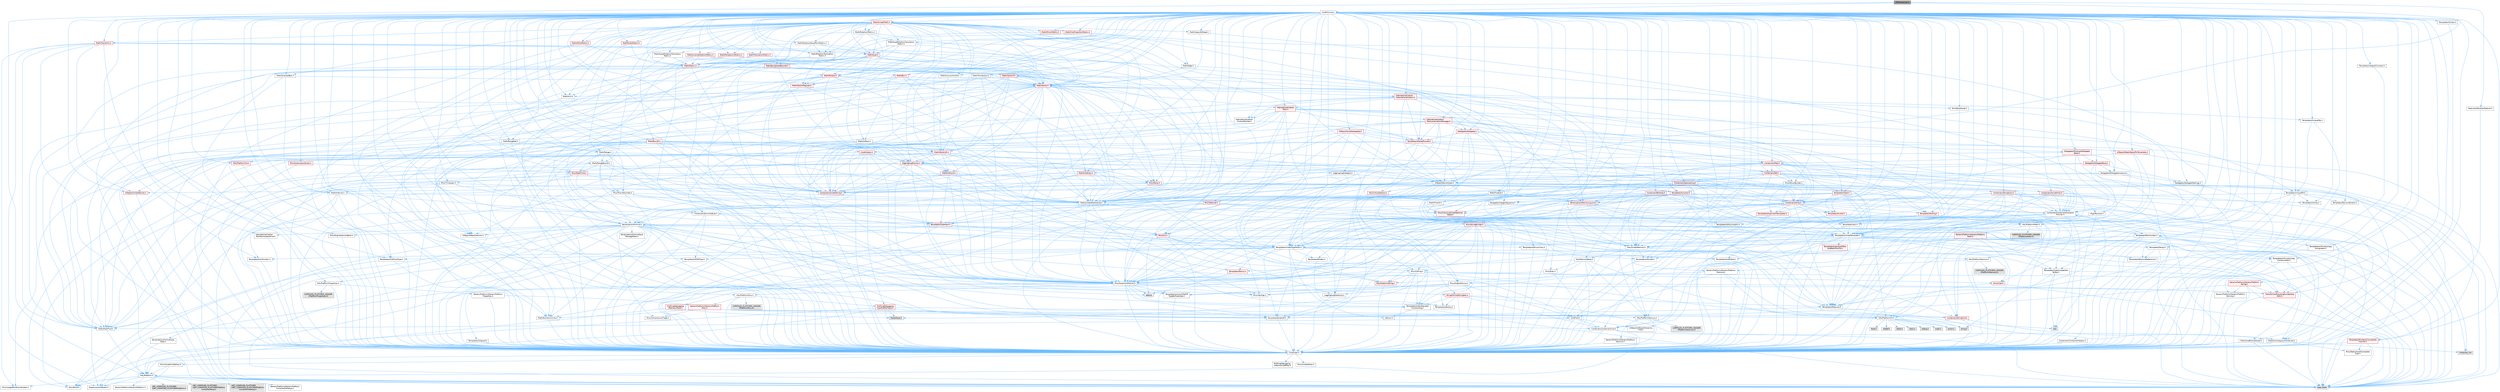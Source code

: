 digraph "IPIEAuthorizer.h"
{
 // INTERACTIVE_SVG=YES
 // LATEX_PDF_SIZE
  bgcolor="transparent";
  edge [fontname=Helvetica,fontsize=10,labelfontname=Helvetica,labelfontsize=10];
  node [fontname=Helvetica,fontsize=10,shape=box,height=0.2,width=0.4];
  Node1 [id="Node000001",label="IPIEAuthorizer.h",height=0.2,width=0.4,color="gray40", fillcolor="grey60", style="filled", fontcolor="black",tooltip=" "];
  Node1 -> Node2 [id="edge1_Node000001_Node000002",color="steelblue1",style="solid",tooltip=" "];
  Node2 [id="Node000002",label="CoreMinimal.h",height=0.2,width=0.4,color="grey40", fillcolor="white", style="filled",URL="$d7/d67/CoreMinimal_8h.html",tooltip=" "];
  Node2 -> Node3 [id="edge2_Node000002_Node000003",color="steelblue1",style="solid",tooltip=" "];
  Node3 [id="Node000003",label="CoreTypes.h",height=0.2,width=0.4,color="grey40", fillcolor="white", style="filled",URL="$dc/dec/CoreTypes_8h.html",tooltip=" "];
  Node3 -> Node4 [id="edge3_Node000003_Node000004",color="steelblue1",style="solid",tooltip=" "];
  Node4 [id="Node000004",label="HAL/Platform.h",height=0.2,width=0.4,color="grey40", fillcolor="white", style="filled",URL="$d9/dd0/Platform_8h.html",tooltip=" "];
  Node4 -> Node5 [id="edge4_Node000004_Node000005",color="steelblue1",style="solid",tooltip=" "];
  Node5 [id="Node000005",label="Misc/Build.h",height=0.2,width=0.4,color="grey40", fillcolor="white", style="filled",URL="$d3/dbb/Build_8h.html",tooltip=" "];
  Node4 -> Node6 [id="edge5_Node000004_Node000006",color="steelblue1",style="solid",tooltip=" "];
  Node6 [id="Node000006",label="Misc/LargeWorldCoordinates.h",height=0.2,width=0.4,color="grey40", fillcolor="white", style="filled",URL="$d2/dcb/LargeWorldCoordinates_8h.html",tooltip=" "];
  Node4 -> Node7 [id="edge6_Node000004_Node000007",color="steelblue1",style="solid",tooltip=" "];
  Node7 [id="Node000007",label="type_traits",height=0.2,width=0.4,color="grey60", fillcolor="#E0E0E0", style="filled",tooltip=" "];
  Node4 -> Node8 [id="edge7_Node000004_Node000008",color="steelblue1",style="solid",tooltip=" "];
  Node8 [id="Node000008",label="PreprocessorHelpers.h",height=0.2,width=0.4,color="grey40", fillcolor="white", style="filled",URL="$db/ddb/PreprocessorHelpers_8h.html",tooltip=" "];
  Node4 -> Node9 [id="edge8_Node000004_Node000009",color="steelblue1",style="solid",tooltip=" "];
  Node9 [id="Node000009",label="UBT_COMPILED_PLATFORM\l/UBT_COMPILED_PLATFORMPlatform\lCompilerPreSetup.h",height=0.2,width=0.4,color="grey60", fillcolor="#E0E0E0", style="filled",tooltip=" "];
  Node4 -> Node10 [id="edge9_Node000004_Node000010",color="steelblue1",style="solid",tooltip=" "];
  Node10 [id="Node000010",label="GenericPlatform/GenericPlatform\lCompilerPreSetup.h",height=0.2,width=0.4,color="grey40", fillcolor="white", style="filled",URL="$d9/dc8/GenericPlatformCompilerPreSetup_8h.html",tooltip=" "];
  Node4 -> Node11 [id="edge10_Node000004_Node000011",color="steelblue1",style="solid",tooltip=" "];
  Node11 [id="Node000011",label="GenericPlatform/GenericPlatform.h",height=0.2,width=0.4,color="grey40", fillcolor="white", style="filled",URL="$d6/d84/GenericPlatform_8h.html",tooltip=" "];
  Node4 -> Node12 [id="edge11_Node000004_Node000012",color="steelblue1",style="solid",tooltip=" "];
  Node12 [id="Node000012",label="UBT_COMPILED_PLATFORM\l/UBT_COMPILED_PLATFORMPlatform.h",height=0.2,width=0.4,color="grey60", fillcolor="#E0E0E0", style="filled",tooltip=" "];
  Node4 -> Node13 [id="edge12_Node000004_Node000013",color="steelblue1",style="solid",tooltip=" "];
  Node13 [id="Node000013",label="UBT_COMPILED_PLATFORM\l/UBT_COMPILED_PLATFORMPlatform\lCompilerSetup.h",height=0.2,width=0.4,color="grey60", fillcolor="#E0E0E0", style="filled",tooltip=" "];
  Node3 -> Node14 [id="edge13_Node000003_Node000014",color="steelblue1",style="solid",tooltip=" "];
  Node14 [id="Node000014",label="ProfilingDebugging\l/UMemoryDefines.h",height=0.2,width=0.4,color="grey40", fillcolor="white", style="filled",URL="$d2/da2/UMemoryDefines_8h.html",tooltip=" "];
  Node3 -> Node15 [id="edge14_Node000003_Node000015",color="steelblue1",style="solid",tooltip=" "];
  Node15 [id="Node000015",label="Misc/CoreMiscDefines.h",height=0.2,width=0.4,color="grey40", fillcolor="white", style="filled",URL="$da/d38/CoreMiscDefines_8h.html",tooltip=" "];
  Node15 -> Node4 [id="edge15_Node000015_Node000004",color="steelblue1",style="solid",tooltip=" "];
  Node15 -> Node8 [id="edge16_Node000015_Node000008",color="steelblue1",style="solid",tooltip=" "];
  Node3 -> Node16 [id="edge17_Node000003_Node000016",color="steelblue1",style="solid",tooltip=" "];
  Node16 [id="Node000016",label="Misc/CoreDefines.h",height=0.2,width=0.4,color="grey40", fillcolor="white", style="filled",URL="$d3/dd2/CoreDefines_8h.html",tooltip=" "];
  Node2 -> Node17 [id="edge18_Node000002_Node000017",color="steelblue1",style="solid",tooltip=" "];
  Node17 [id="Node000017",label="CoreFwd.h",height=0.2,width=0.4,color="grey40", fillcolor="white", style="filled",URL="$d1/d1e/CoreFwd_8h.html",tooltip=" "];
  Node17 -> Node3 [id="edge19_Node000017_Node000003",color="steelblue1",style="solid",tooltip=" "];
  Node17 -> Node18 [id="edge20_Node000017_Node000018",color="steelblue1",style="solid",tooltip=" "];
  Node18 [id="Node000018",label="Containers/ContainersFwd.h",height=0.2,width=0.4,color="grey40", fillcolor="white", style="filled",URL="$d4/d0a/ContainersFwd_8h.html",tooltip=" "];
  Node18 -> Node4 [id="edge21_Node000018_Node000004",color="steelblue1",style="solid",tooltip=" "];
  Node18 -> Node3 [id="edge22_Node000018_Node000003",color="steelblue1",style="solid",tooltip=" "];
  Node18 -> Node19 [id="edge23_Node000018_Node000019",color="steelblue1",style="solid",tooltip=" "];
  Node19 [id="Node000019",label="Traits/IsContiguousContainer.h",height=0.2,width=0.4,color="grey40", fillcolor="white", style="filled",URL="$d5/d3c/IsContiguousContainer_8h.html",tooltip=" "];
  Node19 -> Node3 [id="edge24_Node000019_Node000003",color="steelblue1",style="solid",tooltip=" "];
  Node19 -> Node20 [id="edge25_Node000019_Node000020",color="steelblue1",style="solid",tooltip=" "];
  Node20 [id="Node000020",label="Misc/StaticAssertComplete\lType.h",height=0.2,width=0.4,color="grey40", fillcolor="white", style="filled",URL="$d5/d4e/StaticAssertCompleteType_8h.html",tooltip=" "];
  Node19 -> Node21 [id="edge26_Node000019_Node000021",color="steelblue1",style="solid",tooltip=" "];
  Node21 [id="Node000021",label="initializer_list",height=0.2,width=0.4,color="grey60", fillcolor="#E0E0E0", style="filled",tooltip=" "];
  Node17 -> Node22 [id="edge27_Node000017_Node000022",color="steelblue1",style="solid",tooltip=" "];
  Node22 [id="Node000022",label="Math/MathFwd.h",height=0.2,width=0.4,color="grey40", fillcolor="white", style="filled",URL="$d2/d10/MathFwd_8h.html",tooltip=" "];
  Node22 -> Node4 [id="edge28_Node000022_Node000004",color="steelblue1",style="solid",tooltip=" "];
  Node17 -> Node23 [id="edge29_Node000017_Node000023",color="steelblue1",style="solid",tooltip=" "];
  Node23 [id="Node000023",label="UObject/UObjectHierarchy\lFwd.h",height=0.2,width=0.4,color="grey40", fillcolor="white", style="filled",URL="$d3/d13/UObjectHierarchyFwd_8h.html",tooltip=" "];
  Node2 -> Node23 [id="edge30_Node000002_Node000023",color="steelblue1",style="solid",tooltip=" "];
  Node2 -> Node18 [id="edge31_Node000002_Node000018",color="steelblue1",style="solid",tooltip=" "];
  Node2 -> Node24 [id="edge32_Node000002_Node000024",color="steelblue1",style="solid",tooltip=" "];
  Node24 [id="Node000024",label="Misc/VarArgs.h",height=0.2,width=0.4,color="grey40", fillcolor="white", style="filled",URL="$d5/d6f/VarArgs_8h.html",tooltip=" "];
  Node24 -> Node3 [id="edge33_Node000024_Node000003",color="steelblue1",style="solid",tooltip=" "];
  Node2 -> Node25 [id="edge34_Node000002_Node000025",color="steelblue1",style="solid",tooltip=" "];
  Node25 [id="Node000025",label="Logging/LogVerbosity.h",height=0.2,width=0.4,color="grey40", fillcolor="white", style="filled",URL="$d2/d8f/LogVerbosity_8h.html",tooltip=" "];
  Node25 -> Node3 [id="edge35_Node000025_Node000003",color="steelblue1",style="solid",tooltip=" "];
  Node2 -> Node26 [id="edge36_Node000002_Node000026",color="steelblue1",style="solid",tooltip=" "];
  Node26 [id="Node000026",label="Misc/OutputDevice.h",height=0.2,width=0.4,color="grey40", fillcolor="white", style="filled",URL="$d7/d32/OutputDevice_8h.html",tooltip=" "];
  Node26 -> Node17 [id="edge37_Node000026_Node000017",color="steelblue1",style="solid",tooltip=" "];
  Node26 -> Node3 [id="edge38_Node000026_Node000003",color="steelblue1",style="solid",tooltip=" "];
  Node26 -> Node25 [id="edge39_Node000026_Node000025",color="steelblue1",style="solid",tooltip=" "];
  Node26 -> Node24 [id="edge40_Node000026_Node000024",color="steelblue1",style="solid",tooltip=" "];
  Node26 -> Node27 [id="edge41_Node000026_Node000027",color="steelblue1",style="solid",tooltip=" "];
  Node27 [id="Node000027",label="Templates/IsArrayOrRefOf\lTypeByPredicate.h",height=0.2,width=0.4,color="grey40", fillcolor="white", style="filled",URL="$d6/da1/IsArrayOrRefOfTypeByPredicate_8h.html",tooltip=" "];
  Node27 -> Node3 [id="edge42_Node000027_Node000003",color="steelblue1",style="solid",tooltip=" "];
  Node26 -> Node28 [id="edge43_Node000026_Node000028",color="steelblue1",style="solid",tooltip=" "];
  Node28 [id="Node000028",label="Templates/IsValidVariadic\lFunctionArg.h",height=0.2,width=0.4,color="grey40", fillcolor="white", style="filled",URL="$d0/dc8/IsValidVariadicFunctionArg_8h.html",tooltip=" "];
  Node28 -> Node3 [id="edge44_Node000028_Node000003",color="steelblue1",style="solid",tooltip=" "];
  Node28 -> Node29 [id="edge45_Node000028_Node000029",color="steelblue1",style="solid",tooltip=" "];
  Node29 [id="Node000029",label="IsEnum.h",height=0.2,width=0.4,color="grey40", fillcolor="white", style="filled",URL="$d4/de5/IsEnum_8h.html",tooltip=" "];
  Node28 -> Node7 [id="edge46_Node000028_Node000007",color="steelblue1",style="solid",tooltip=" "];
  Node26 -> Node30 [id="edge47_Node000026_Node000030",color="steelblue1",style="solid",tooltip=" "];
  Node30 [id="Node000030",label="Traits/IsCharEncodingCompatible\lWith.h",height=0.2,width=0.4,color="red", fillcolor="#FFF0F0", style="filled",URL="$df/dd1/IsCharEncodingCompatibleWith_8h.html",tooltip=" "];
  Node30 -> Node7 [id="edge48_Node000030_Node000007",color="steelblue1",style="solid",tooltip=" "];
  Node2 -> Node32 [id="edge49_Node000002_Node000032",color="steelblue1",style="solid",tooltip=" "];
  Node32 [id="Node000032",label="HAL/PlatformCrt.h",height=0.2,width=0.4,color="grey40", fillcolor="white", style="filled",URL="$d8/d75/PlatformCrt_8h.html",tooltip=" "];
  Node32 -> Node33 [id="edge50_Node000032_Node000033",color="steelblue1",style="solid",tooltip=" "];
  Node33 [id="Node000033",label="new",height=0.2,width=0.4,color="grey60", fillcolor="#E0E0E0", style="filled",tooltip=" "];
  Node32 -> Node34 [id="edge51_Node000032_Node000034",color="steelblue1",style="solid",tooltip=" "];
  Node34 [id="Node000034",label="wchar.h",height=0.2,width=0.4,color="grey60", fillcolor="#E0E0E0", style="filled",tooltip=" "];
  Node32 -> Node35 [id="edge52_Node000032_Node000035",color="steelblue1",style="solid",tooltip=" "];
  Node35 [id="Node000035",label="stddef.h",height=0.2,width=0.4,color="grey60", fillcolor="#E0E0E0", style="filled",tooltip=" "];
  Node32 -> Node36 [id="edge53_Node000032_Node000036",color="steelblue1",style="solid",tooltip=" "];
  Node36 [id="Node000036",label="stdlib.h",height=0.2,width=0.4,color="grey60", fillcolor="#E0E0E0", style="filled",tooltip=" "];
  Node32 -> Node37 [id="edge54_Node000032_Node000037",color="steelblue1",style="solid",tooltip=" "];
  Node37 [id="Node000037",label="stdio.h",height=0.2,width=0.4,color="grey60", fillcolor="#E0E0E0", style="filled",tooltip=" "];
  Node32 -> Node38 [id="edge55_Node000032_Node000038",color="steelblue1",style="solid",tooltip=" "];
  Node38 [id="Node000038",label="stdarg.h",height=0.2,width=0.4,color="grey60", fillcolor="#E0E0E0", style="filled",tooltip=" "];
  Node32 -> Node39 [id="edge56_Node000032_Node000039",color="steelblue1",style="solid",tooltip=" "];
  Node39 [id="Node000039",label="math.h",height=0.2,width=0.4,color="grey60", fillcolor="#E0E0E0", style="filled",tooltip=" "];
  Node32 -> Node40 [id="edge57_Node000032_Node000040",color="steelblue1",style="solid",tooltip=" "];
  Node40 [id="Node000040",label="float.h",height=0.2,width=0.4,color="grey60", fillcolor="#E0E0E0", style="filled",tooltip=" "];
  Node32 -> Node41 [id="edge58_Node000032_Node000041",color="steelblue1",style="solid",tooltip=" "];
  Node41 [id="Node000041",label="string.h",height=0.2,width=0.4,color="grey60", fillcolor="#E0E0E0", style="filled",tooltip=" "];
  Node2 -> Node42 [id="edge59_Node000002_Node000042",color="steelblue1",style="solid",tooltip=" "];
  Node42 [id="Node000042",label="HAL/PlatformMisc.h",height=0.2,width=0.4,color="grey40", fillcolor="white", style="filled",URL="$d0/df5/PlatformMisc_8h.html",tooltip=" "];
  Node42 -> Node3 [id="edge60_Node000042_Node000003",color="steelblue1",style="solid",tooltip=" "];
  Node42 -> Node43 [id="edge61_Node000042_Node000043",color="steelblue1",style="solid",tooltip=" "];
  Node43 [id="Node000043",label="GenericPlatform/GenericPlatform\lMisc.h",height=0.2,width=0.4,color="red", fillcolor="#FFF0F0", style="filled",URL="$db/d9a/GenericPlatformMisc_8h.html",tooltip=" "];
  Node43 -> Node44 [id="edge62_Node000043_Node000044",color="steelblue1",style="solid",tooltip=" "];
  Node44 [id="Node000044",label="Containers/StringFwd.h",height=0.2,width=0.4,color="red", fillcolor="#FFF0F0", style="filled",URL="$df/d37/StringFwd_8h.html",tooltip=" "];
  Node44 -> Node3 [id="edge63_Node000044_Node000003",color="steelblue1",style="solid",tooltip=" "];
  Node44 -> Node19 [id="edge64_Node000044_Node000019",color="steelblue1",style="solid",tooltip=" "];
  Node43 -> Node17 [id="edge65_Node000043_Node000017",color="steelblue1",style="solid",tooltip=" "];
  Node43 -> Node3 [id="edge66_Node000043_Node000003",color="steelblue1",style="solid",tooltip=" "];
  Node43 -> Node32 [id="edge67_Node000043_Node000032",color="steelblue1",style="solid",tooltip=" "];
  Node43 -> Node47 [id="edge68_Node000043_Node000047",color="steelblue1",style="solid",tooltip=" "];
  Node47 [id="Node000047",label="Math/NumericLimits.h",height=0.2,width=0.4,color="grey40", fillcolor="white", style="filled",URL="$df/d1b/NumericLimits_8h.html",tooltip=" "];
  Node47 -> Node3 [id="edge69_Node000047_Node000003",color="steelblue1",style="solid",tooltip=" "];
  Node43 -> Node48 [id="edge70_Node000043_Node000048",color="steelblue1",style="solid",tooltip=" "];
  Node48 [id="Node000048",label="Misc/CompressionFlags.h",height=0.2,width=0.4,color="grey40", fillcolor="white", style="filled",URL="$d9/d76/CompressionFlags_8h.html",tooltip=" "];
  Node42 -> Node52 [id="edge71_Node000042_Node000052",color="steelblue1",style="solid",tooltip=" "];
  Node52 [id="Node000052",label="COMPILED_PLATFORM_HEADER\l(PlatformMisc.h)",height=0.2,width=0.4,color="grey60", fillcolor="#E0E0E0", style="filled",tooltip=" "];
  Node42 -> Node53 [id="edge72_Node000042_Node000053",color="steelblue1",style="solid",tooltip=" "];
  Node53 [id="Node000053",label="ProfilingDebugging\l/CpuProfilerTrace.h",height=0.2,width=0.4,color="red", fillcolor="#FFF0F0", style="filled",URL="$da/dcb/CpuProfilerTrace_8h.html",tooltip=" "];
  Node53 -> Node3 [id="edge73_Node000053_Node000003",color="steelblue1",style="solid",tooltip=" "];
  Node53 -> Node18 [id="edge74_Node000053_Node000018",color="steelblue1",style="solid",tooltip=" "];
  Node53 -> Node54 [id="edge75_Node000053_Node000054",color="steelblue1",style="solid",tooltip=" "];
  Node54 [id="Node000054",label="HAL/PlatformAtomics.h",height=0.2,width=0.4,color="grey40", fillcolor="white", style="filled",URL="$d3/d36/PlatformAtomics_8h.html",tooltip=" "];
  Node54 -> Node3 [id="edge76_Node000054_Node000003",color="steelblue1",style="solid",tooltip=" "];
  Node54 -> Node55 [id="edge77_Node000054_Node000055",color="steelblue1",style="solid",tooltip=" "];
  Node55 [id="Node000055",label="GenericPlatform/GenericPlatform\lAtomics.h",height=0.2,width=0.4,color="grey40", fillcolor="white", style="filled",URL="$da/d72/GenericPlatformAtomics_8h.html",tooltip=" "];
  Node55 -> Node3 [id="edge78_Node000055_Node000003",color="steelblue1",style="solid",tooltip=" "];
  Node54 -> Node56 [id="edge79_Node000054_Node000056",color="steelblue1",style="solid",tooltip=" "];
  Node56 [id="Node000056",label="COMPILED_PLATFORM_HEADER\l(PlatformAtomics.h)",height=0.2,width=0.4,color="grey60", fillcolor="#E0E0E0", style="filled",tooltip=" "];
  Node53 -> Node8 [id="edge80_Node000053_Node000008",color="steelblue1",style="solid",tooltip=" "];
  Node53 -> Node5 [id="edge81_Node000053_Node000005",color="steelblue1",style="solid",tooltip=" "];
  Node53 -> Node60 [id="edge82_Node000053_Node000060",color="steelblue1",style="solid",tooltip=" "];
  Node60 [id="Node000060",label="Trace/Trace.h",height=0.2,width=0.4,color="grey60", fillcolor="#E0E0E0", style="filled",tooltip=" "];
  Node2 -> Node61 [id="edge83_Node000002_Node000061",color="steelblue1",style="solid",tooltip=" "];
  Node61 [id="Node000061",label="Misc/AssertionMacros.h",height=0.2,width=0.4,color="grey40", fillcolor="white", style="filled",URL="$d0/dfa/AssertionMacros_8h.html",tooltip=" "];
  Node61 -> Node3 [id="edge84_Node000061_Node000003",color="steelblue1",style="solid",tooltip=" "];
  Node61 -> Node4 [id="edge85_Node000061_Node000004",color="steelblue1",style="solid",tooltip=" "];
  Node61 -> Node42 [id="edge86_Node000061_Node000042",color="steelblue1",style="solid",tooltip=" "];
  Node61 -> Node8 [id="edge87_Node000061_Node000008",color="steelblue1",style="solid",tooltip=" "];
  Node61 -> Node62 [id="edge88_Node000061_Node000062",color="steelblue1",style="solid",tooltip=" "];
  Node62 [id="Node000062",label="Templates/EnableIf.h",height=0.2,width=0.4,color="grey40", fillcolor="white", style="filled",URL="$d7/d60/EnableIf_8h.html",tooltip=" "];
  Node62 -> Node3 [id="edge89_Node000062_Node000003",color="steelblue1",style="solid",tooltip=" "];
  Node61 -> Node27 [id="edge90_Node000061_Node000027",color="steelblue1",style="solid",tooltip=" "];
  Node61 -> Node28 [id="edge91_Node000061_Node000028",color="steelblue1",style="solid",tooltip=" "];
  Node61 -> Node30 [id="edge92_Node000061_Node000030",color="steelblue1",style="solid",tooltip=" "];
  Node61 -> Node24 [id="edge93_Node000061_Node000024",color="steelblue1",style="solid",tooltip=" "];
  Node61 -> Node63 [id="edge94_Node000061_Node000063",color="steelblue1",style="solid",tooltip=" "];
  Node63 [id="Node000063",label="String/FormatStringSan.h",height=0.2,width=0.4,color="red", fillcolor="#FFF0F0", style="filled",URL="$d3/d8b/FormatStringSan_8h.html",tooltip=" "];
  Node63 -> Node7 [id="edge95_Node000063_Node000007",color="steelblue1",style="solid",tooltip=" "];
  Node63 -> Node3 [id="edge96_Node000063_Node000003",color="steelblue1",style="solid",tooltip=" "];
  Node63 -> Node64 [id="edge97_Node000063_Node000064",color="steelblue1",style="solid",tooltip=" "];
  Node64 [id="Node000064",label="Templates/Requires.h",height=0.2,width=0.4,color="grey40", fillcolor="white", style="filled",URL="$dc/d96/Requires_8h.html",tooltip=" "];
  Node64 -> Node62 [id="edge98_Node000064_Node000062",color="steelblue1",style="solid",tooltip=" "];
  Node64 -> Node7 [id="edge99_Node000064_Node000007",color="steelblue1",style="solid",tooltip=" "];
  Node63 -> Node65 [id="edge100_Node000063_Node000065",color="steelblue1",style="solid",tooltip=" "];
  Node65 [id="Node000065",label="Templates/Identity.h",height=0.2,width=0.4,color="grey40", fillcolor="white", style="filled",URL="$d0/dd5/Identity_8h.html",tooltip=" "];
  Node63 -> Node28 [id="edge101_Node000063_Node000028",color="steelblue1",style="solid",tooltip=" "];
  Node63 -> Node18 [id="edge102_Node000063_Node000018",color="steelblue1",style="solid",tooltip=" "];
  Node61 -> Node69 [id="edge103_Node000061_Node000069",color="steelblue1",style="solid",tooltip=" "];
  Node69 [id="Node000069",label="atomic",height=0.2,width=0.4,color="grey60", fillcolor="#E0E0E0", style="filled",tooltip=" "];
  Node2 -> Node70 [id="edge104_Node000002_Node000070",color="steelblue1",style="solid",tooltip=" "];
  Node70 [id="Node000070",label="Templates/IsPointer.h",height=0.2,width=0.4,color="grey40", fillcolor="white", style="filled",URL="$d7/d05/IsPointer_8h.html",tooltip=" "];
  Node70 -> Node3 [id="edge105_Node000070_Node000003",color="steelblue1",style="solid",tooltip=" "];
  Node2 -> Node71 [id="edge106_Node000002_Node000071",color="steelblue1",style="solid",tooltip=" "];
  Node71 [id="Node000071",label="HAL/PlatformMemory.h",height=0.2,width=0.4,color="grey40", fillcolor="white", style="filled",URL="$de/d68/PlatformMemory_8h.html",tooltip=" "];
  Node71 -> Node3 [id="edge107_Node000071_Node000003",color="steelblue1",style="solid",tooltip=" "];
  Node71 -> Node72 [id="edge108_Node000071_Node000072",color="steelblue1",style="solid",tooltip=" "];
  Node72 [id="Node000072",label="GenericPlatform/GenericPlatform\lMemory.h",height=0.2,width=0.4,color="grey40", fillcolor="white", style="filled",URL="$dd/d22/GenericPlatformMemory_8h.html",tooltip=" "];
  Node72 -> Node17 [id="edge109_Node000072_Node000017",color="steelblue1",style="solid",tooltip=" "];
  Node72 -> Node3 [id="edge110_Node000072_Node000003",color="steelblue1",style="solid",tooltip=" "];
  Node72 -> Node73 [id="edge111_Node000072_Node000073",color="steelblue1",style="solid",tooltip=" "];
  Node73 [id="Node000073",label="HAL/PlatformString.h",height=0.2,width=0.4,color="red", fillcolor="#FFF0F0", style="filled",URL="$db/db5/PlatformString_8h.html",tooltip=" "];
  Node73 -> Node3 [id="edge112_Node000073_Node000003",color="steelblue1",style="solid",tooltip=" "];
  Node72 -> Node41 [id="edge113_Node000072_Node000041",color="steelblue1",style="solid",tooltip=" "];
  Node72 -> Node34 [id="edge114_Node000072_Node000034",color="steelblue1",style="solid",tooltip=" "];
  Node71 -> Node75 [id="edge115_Node000071_Node000075",color="steelblue1",style="solid",tooltip=" "];
  Node75 [id="Node000075",label="COMPILED_PLATFORM_HEADER\l(PlatformMemory.h)",height=0.2,width=0.4,color="grey60", fillcolor="#E0E0E0", style="filled",tooltip=" "];
  Node2 -> Node54 [id="edge116_Node000002_Node000054",color="steelblue1",style="solid",tooltip=" "];
  Node2 -> Node76 [id="edge117_Node000002_Node000076",color="steelblue1",style="solid",tooltip=" "];
  Node76 [id="Node000076",label="Misc/Exec.h",height=0.2,width=0.4,color="grey40", fillcolor="white", style="filled",URL="$de/ddb/Exec_8h.html",tooltip=" "];
  Node76 -> Node3 [id="edge118_Node000076_Node000003",color="steelblue1",style="solid",tooltip=" "];
  Node76 -> Node61 [id="edge119_Node000076_Node000061",color="steelblue1",style="solid",tooltip=" "];
  Node2 -> Node77 [id="edge120_Node000002_Node000077",color="steelblue1",style="solid",tooltip=" "];
  Node77 [id="Node000077",label="HAL/MemoryBase.h",height=0.2,width=0.4,color="grey40", fillcolor="white", style="filled",URL="$d6/d9f/MemoryBase_8h.html",tooltip=" "];
  Node77 -> Node3 [id="edge121_Node000077_Node000003",color="steelblue1",style="solid",tooltip=" "];
  Node77 -> Node54 [id="edge122_Node000077_Node000054",color="steelblue1",style="solid",tooltip=" "];
  Node77 -> Node32 [id="edge123_Node000077_Node000032",color="steelblue1",style="solid",tooltip=" "];
  Node77 -> Node76 [id="edge124_Node000077_Node000076",color="steelblue1",style="solid",tooltip=" "];
  Node77 -> Node26 [id="edge125_Node000077_Node000026",color="steelblue1",style="solid",tooltip=" "];
  Node77 -> Node78 [id="edge126_Node000077_Node000078",color="steelblue1",style="solid",tooltip=" "];
  Node78 [id="Node000078",label="Templates/Atomic.h",height=0.2,width=0.4,color="red", fillcolor="#FFF0F0", style="filled",URL="$d3/d91/Atomic_8h.html",tooltip=" "];
  Node78 -> Node69 [id="edge127_Node000078_Node000069",color="steelblue1",style="solid",tooltip=" "];
  Node2 -> Node87 [id="edge128_Node000002_Node000087",color="steelblue1",style="solid",tooltip=" "];
  Node87 [id="Node000087",label="HAL/UnrealMemory.h",height=0.2,width=0.4,color="grey40", fillcolor="white", style="filled",URL="$d9/d96/UnrealMemory_8h.html",tooltip=" "];
  Node87 -> Node3 [id="edge129_Node000087_Node000003",color="steelblue1",style="solid",tooltip=" "];
  Node87 -> Node72 [id="edge130_Node000087_Node000072",color="steelblue1",style="solid",tooltip=" "];
  Node87 -> Node77 [id="edge131_Node000087_Node000077",color="steelblue1",style="solid",tooltip=" "];
  Node87 -> Node71 [id="edge132_Node000087_Node000071",color="steelblue1",style="solid",tooltip=" "];
  Node87 -> Node88 [id="edge133_Node000087_Node000088",color="steelblue1",style="solid",tooltip=" "];
  Node88 [id="Node000088",label="ProfilingDebugging\l/MemoryTrace.h",height=0.2,width=0.4,color="red", fillcolor="#FFF0F0", style="filled",URL="$da/dd7/MemoryTrace_8h.html",tooltip=" "];
  Node88 -> Node4 [id="edge134_Node000088_Node000004",color="steelblue1",style="solid",tooltip=" "];
  Node88 -> Node60 [id="edge135_Node000088_Node000060",color="steelblue1",style="solid",tooltip=" "];
  Node87 -> Node70 [id="edge136_Node000087_Node000070",color="steelblue1",style="solid",tooltip=" "];
  Node2 -> Node89 [id="edge137_Node000002_Node000089",color="steelblue1",style="solid",tooltip=" "];
  Node89 [id="Node000089",label="Templates/IsArithmetic.h",height=0.2,width=0.4,color="grey40", fillcolor="white", style="filled",URL="$d2/d5d/IsArithmetic_8h.html",tooltip=" "];
  Node89 -> Node3 [id="edge138_Node000089_Node000003",color="steelblue1",style="solid",tooltip=" "];
  Node2 -> Node83 [id="edge139_Node000002_Node000083",color="steelblue1",style="solid",tooltip=" "];
  Node83 [id="Node000083",label="Templates/AndOrNot.h",height=0.2,width=0.4,color="grey40", fillcolor="white", style="filled",URL="$db/d0a/AndOrNot_8h.html",tooltip=" "];
  Node83 -> Node3 [id="edge140_Node000083_Node000003",color="steelblue1",style="solid",tooltip=" "];
  Node2 -> Node90 [id="edge141_Node000002_Node000090",color="steelblue1",style="solid",tooltip=" "];
  Node90 [id="Node000090",label="Templates/IsPODType.h",height=0.2,width=0.4,color="grey40", fillcolor="white", style="filled",URL="$d7/db1/IsPODType_8h.html",tooltip=" "];
  Node90 -> Node3 [id="edge142_Node000090_Node000003",color="steelblue1",style="solid",tooltip=" "];
  Node2 -> Node91 [id="edge143_Node000002_Node000091",color="steelblue1",style="solid",tooltip=" "];
  Node91 [id="Node000091",label="Templates/IsUECoreType.h",height=0.2,width=0.4,color="grey40", fillcolor="white", style="filled",URL="$d1/db8/IsUECoreType_8h.html",tooltip=" "];
  Node91 -> Node3 [id="edge144_Node000091_Node000003",color="steelblue1",style="solid",tooltip=" "];
  Node91 -> Node7 [id="edge145_Node000091_Node000007",color="steelblue1",style="solid",tooltip=" "];
  Node2 -> Node84 [id="edge146_Node000002_Node000084",color="steelblue1",style="solid",tooltip=" "];
  Node84 [id="Node000084",label="Templates/IsTriviallyCopy\lConstructible.h",height=0.2,width=0.4,color="grey40", fillcolor="white", style="filled",URL="$d3/d78/IsTriviallyCopyConstructible_8h.html",tooltip=" "];
  Node84 -> Node3 [id="edge147_Node000084_Node000003",color="steelblue1",style="solid",tooltip=" "];
  Node84 -> Node7 [id="edge148_Node000084_Node000007",color="steelblue1",style="solid",tooltip=" "];
  Node2 -> Node92 [id="edge149_Node000002_Node000092",color="steelblue1",style="solid",tooltip=" "];
  Node92 [id="Node000092",label="Templates/UnrealTypeTraits.h",height=0.2,width=0.4,color="grey40", fillcolor="white", style="filled",URL="$d2/d2d/UnrealTypeTraits_8h.html",tooltip=" "];
  Node92 -> Node3 [id="edge150_Node000092_Node000003",color="steelblue1",style="solid",tooltip=" "];
  Node92 -> Node70 [id="edge151_Node000092_Node000070",color="steelblue1",style="solid",tooltip=" "];
  Node92 -> Node61 [id="edge152_Node000092_Node000061",color="steelblue1",style="solid",tooltip=" "];
  Node92 -> Node83 [id="edge153_Node000092_Node000083",color="steelblue1",style="solid",tooltip=" "];
  Node92 -> Node62 [id="edge154_Node000092_Node000062",color="steelblue1",style="solid",tooltip=" "];
  Node92 -> Node89 [id="edge155_Node000092_Node000089",color="steelblue1",style="solid",tooltip=" "];
  Node92 -> Node29 [id="edge156_Node000092_Node000029",color="steelblue1",style="solid",tooltip=" "];
  Node92 -> Node93 [id="edge157_Node000092_Node000093",color="steelblue1",style="solid",tooltip=" "];
  Node93 [id="Node000093",label="Templates/Models.h",height=0.2,width=0.4,color="grey40", fillcolor="white", style="filled",URL="$d3/d0c/Models_8h.html",tooltip=" "];
  Node93 -> Node65 [id="edge158_Node000093_Node000065",color="steelblue1",style="solid",tooltip=" "];
  Node92 -> Node90 [id="edge159_Node000092_Node000090",color="steelblue1",style="solid",tooltip=" "];
  Node92 -> Node91 [id="edge160_Node000092_Node000091",color="steelblue1",style="solid",tooltip=" "];
  Node92 -> Node84 [id="edge161_Node000092_Node000084",color="steelblue1",style="solid",tooltip=" "];
  Node2 -> Node62 [id="edge162_Node000002_Node000062",color="steelblue1",style="solid",tooltip=" "];
  Node2 -> Node94 [id="edge163_Node000002_Node000094",color="steelblue1",style="solid",tooltip=" "];
  Node94 [id="Node000094",label="Templates/RemoveReference.h",height=0.2,width=0.4,color="grey40", fillcolor="white", style="filled",URL="$da/dbe/RemoveReference_8h.html",tooltip=" "];
  Node94 -> Node3 [id="edge164_Node000094_Node000003",color="steelblue1",style="solid",tooltip=" "];
  Node2 -> Node95 [id="edge165_Node000002_Node000095",color="steelblue1",style="solid",tooltip=" "];
  Node95 [id="Node000095",label="Templates/IntegralConstant.h",height=0.2,width=0.4,color="grey40", fillcolor="white", style="filled",URL="$db/d1b/IntegralConstant_8h.html",tooltip=" "];
  Node95 -> Node3 [id="edge166_Node000095_Node000003",color="steelblue1",style="solid",tooltip=" "];
  Node2 -> Node96 [id="edge167_Node000002_Node000096",color="steelblue1",style="solid",tooltip=" "];
  Node96 [id="Node000096",label="Templates/IsClass.h",height=0.2,width=0.4,color="grey40", fillcolor="white", style="filled",URL="$db/dcb/IsClass_8h.html",tooltip=" "];
  Node96 -> Node3 [id="edge168_Node000096_Node000003",color="steelblue1",style="solid",tooltip=" "];
  Node2 -> Node97 [id="edge169_Node000002_Node000097",color="steelblue1",style="solid",tooltip=" "];
  Node97 [id="Node000097",label="Templates/TypeCompatible\lBytes.h",height=0.2,width=0.4,color="grey40", fillcolor="white", style="filled",URL="$df/d0a/TypeCompatibleBytes_8h.html",tooltip=" "];
  Node97 -> Node3 [id="edge170_Node000097_Node000003",color="steelblue1",style="solid",tooltip=" "];
  Node97 -> Node41 [id="edge171_Node000097_Node000041",color="steelblue1",style="solid",tooltip=" "];
  Node97 -> Node33 [id="edge172_Node000097_Node000033",color="steelblue1",style="solid",tooltip=" "];
  Node97 -> Node7 [id="edge173_Node000097_Node000007",color="steelblue1",style="solid",tooltip=" "];
  Node2 -> Node19 [id="edge174_Node000002_Node000019",color="steelblue1",style="solid",tooltip=" "];
  Node2 -> Node98 [id="edge175_Node000002_Node000098",color="steelblue1",style="solid",tooltip=" "];
  Node98 [id="Node000098",label="Templates/UnrealTemplate.h",height=0.2,width=0.4,color="grey40", fillcolor="white", style="filled",URL="$d4/d24/UnrealTemplate_8h.html",tooltip=" "];
  Node98 -> Node3 [id="edge176_Node000098_Node000003",color="steelblue1",style="solid",tooltip=" "];
  Node98 -> Node70 [id="edge177_Node000098_Node000070",color="steelblue1",style="solid",tooltip=" "];
  Node98 -> Node87 [id="edge178_Node000098_Node000087",color="steelblue1",style="solid",tooltip=" "];
  Node98 -> Node99 [id="edge179_Node000098_Node000099",color="steelblue1",style="solid",tooltip=" "];
  Node99 [id="Node000099",label="Templates/CopyQualifiers\lAndRefsFromTo.h",height=0.2,width=0.4,color="red", fillcolor="#FFF0F0", style="filled",URL="$d3/db3/CopyQualifiersAndRefsFromTo_8h.html",tooltip=" "];
  Node98 -> Node92 [id="edge180_Node000098_Node000092",color="steelblue1",style="solid",tooltip=" "];
  Node98 -> Node94 [id="edge181_Node000098_Node000094",color="steelblue1",style="solid",tooltip=" "];
  Node98 -> Node64 [id="edge182_Node000098_Node000064",color="steelblue1",style="solid",tooltip=" "];
  Node98 -> Node97 [id="edge183_Node000098_Node000097",color="steelblue1",style="solid",tooltip=" "];
  Node98 -> Node65 [id="edge184_Node000098_Node000065",color="steelblue1",style="solid",tooltip=" "];
  Node98 -> Node19 [id="edge185_Node000098_Node000019",color="steelblue1",style="solid",tooltip=" "];
  Node98 -> Node101 [id="edge186_Node000098_Node000101",color="steelblue1",style="solid",tooltip=" "];
  Node101 [id="Node000101",label="Traits/UseBitwiseSwap.h",height=0.2,width=0.4,color="grey40", fillcolor="white", style="filled",URL="$db/df3/UseBitwiseSwap_8h.html",tooltip=" "];
  Node101 -> Node3 [id="edge187_Node000101_Node000003",color="steelblue1",style="solid",tooltip=" "];
  Node101 -> Node7 [id="edge188_Node000101_Node000007",color="steelblue1",style="solid",tooltip=" "];
  Node98 -> Node7 [id="edge189_Node000098_Node000007",color="steelblue1",style="solid",tooltip=" "];
  Node2 -> Node47 [id="edge190_Node000002_Node000047",color="steelblue1",style="solid",tooltip=" "];
  Node2 -> Node102 [id="edge191_Node000002_Node000102",color="steelblue1",style="solid",tooltip=" "];
  Node102 [id="Node000102",label="HAL/PlatformMath.h",height=0.2,width=0.4,color="grey40", fillcolor="white", style="filled",URL="$dc/d53/PlatformMath_8h.html",tooltip=" "];
  Node102 -> Node3 [id="edge192_Node000102_Node000003",color="steelblue1",style="solid",tooltip=" "];
  Node102 -> Node103 [id="edge193_Node000102_Node000103",color="steelblue1",style="solid",tooltip=" "];
  Node103 [id="Node000103",label="GenericPlatform/GenericPlatform\lMath.h",height=0.2,width=0.4,color="red", fillcolor="#FFF0F0", style="filled",URL="$d5/d79/GenericPlatformMath_8h.html",tooltip=" "];
  Node103 -> Node3 [id="edge194_Node000103_Node000003",color="steelblue1",style="solid",tooltip=" "];
  Node103 -> Node18 [id="edge195_Node000103_Node000018",color="steelblue1",style="solid",tooltip=" "];
  Node103 -> Node32 [id="edge196_Node000103_Node000032",color="steelblue1",style="solid",tooltip=" "];
  Node103 -> Node83 [id="edge197_Node000103_Node000083",color="steelblue1",style="solid",tooltip=" "];
  Node103 -> Node104 [id="edge198_Node000103_Node000104",color="steelblue1",style="solid",tooltip=" "];
  Node104 [id="Node000104",label="Templates/Decay.h",height=0.2,width=0.4,color="grey40", fillcolor="white", style="filled",URL="$dd/d0f/Decay_8h.html",tooltip=" "];
  Node104 -> Node3 [id="edge199_Node000104_Node000003",color="steelblue1",style="solid",tooltip=" "];
  Node104 -> Node94 [id="edge200_Node000104_Node000094",color="steelblue1",style="solid",tooltip=" "];
  Node104 -> Node7 [id="edge201_Node000104_Node000007",color="steelblue1",style="solid",tooltip=" "];
  Node103 -> Node92 [id="edge202_Node000103_Node000092",color="steelblue1",style="solid",tooltip=" "];
  Node103 -> Node64 [id="edge203_Node000103_Node000064",color="steelblue1",style="solid",tooltip=" "];
  Node103 -> Node97 [id="edge204_Node000103_Node000097",color="steelblue1",style="solid",tooltip=" "];
  Node103 -> Node7 [id="edge205_Node000103_Node000007",color="steelblue1",style="solid",tooltip=" "];
  Node102 -> Node109 [id="edge206_Node000102_Node000109",color="steelblue1",style="solid",tooltip=" "];
  Node109 [id="Node000109",label="COMPILED_PLATFORM_HEADER\l(PlatformMath.h)",height=0.2,width=0.4,color="grey60", fillcolor="#E0E0E0", style="filled",tooltip=" "];
  Node2 -> Node85 [id="edge207_Node000002_Node000085",color="steelblue1",style="solid",tooltip=" "];
  Node85 [id="Node000085",label="Templates/IsTriviallyCopy\lAssignable.h",height=0.2,width=0.4,color="grey40", fillcolor="white", style="filled",URL="$d2/df2/IsTriviallyCopyAssignable_8h.html",tooltip=" "];
  Node85 -> Node3 [id="edge208_Node000085_Node000003",color="steelblue1",style="solid",tooltip=" "];
  Node85 -> Node7 [id="edge209_Node000085_Node000007",color="steelblue1",style="solid",tooltip=" "];
  Node2 -> Node110 [id="edge210_Node000002_Node000110",color="steelblue1",style="solid",tooltip=" "];
  Node110 [id="Node000110",label="Templates/MemoryOps.h",height=0.2,width=0.4,color="grey40", fillcolor="white", style="filled",URL="$db/dea/MemoryOps_8h.html",tooltip=" "];
  Node110 -> Node3 [id="edge211_Node000110_Node000003",color="steelblue1",style="solid",tooltip=" "];
  Node110 -> Node87 [id="edge212_Node000110_Node000087",color="steelblue1",style="solid",tooltip=" "];
  Node110 -> Node85 [id="edge213_Node000110_Node000085",color="steelblue1",style="solid",tooltip=" "];
  Node110 -> Node84 [id="edge214_Node000110_Node000084",color="steelblue1",style="solid",tooltip=" "];
  Node110 -> Node64 [id="edge215_Node000110_Node000064",color="steelblue1",style="solid",tooltip=" "];
  Node110 -> Node92 [id="edge216_Node000110_Node000092",color="steelblue1",style="solid",tooltip=" "];
  Node110 -> Node101 [id="edge217_Node000110_Node000101",color="steelblue1",style="solid",tooltip=" "];
  Node110 -> Node33 [id="edge218_Node000110_Node000033",color="steelblue1",style="solid",tooltip=" "];
  Node110 -> Node7 [id="edge219_Node000110_Node000007",color="steelblue1",style="solid",tooltip=" "];
  Node2 -> Node111 [id="edge220_Node000002_Node000111",color="steelblue1",style="solid",tooltip=" "];
  Node111 [id="Node000111",label="Containers/ContainerAllocation\lPolicies.h",height=0.2,width=0.4,color="grey40", fillcolor="white", style="filled",URL="$d7/dff/ContainerAllocationPolicies_8h.html",tooltip=" "];
  Node111 -> Node3 [id="edge221_Node000111_Node000003",color="steelblue1",style="solid",tooltip=" "];
  Node111 -> Node112 [id="edge222_Node000111_Node000112",color="steelblue1",style="solid",tooltip=" "];
  Node112 [id="Node000112",label="Containers/ContainerHelpers.h",height=0.2,width=0.4,color="grey40", fillcolor="white", style="filled",URL="$d7/d33/ContainerHelpers_8h.html",tooltip=" "];
  Node112 -> Node3 [id="edge223_Node000112_Node000003",color="steelblue1",style="solid",tooltip=" "];
  Node111 -> Node111 [id="edge224_Node000111_Node000111",color="steelblue1",style="solid",tooltip=" "];
  Node111 -> Node102 [id="edge225_Node000111_Node000102",color="steelblue1",style="solid",tooltip=" "];
  Node111 -> Node87 [id="edge226_Node000111_Node000087",color="steelblue1",style="solid",tooltip=" "];
  Node111 -> Node47 [id="edge227_Node000111_Node000047",color="steelblue1",style="solid",tooltip=" "];
  Node111 -> Node61 [id="edge228_Node000111_Node000061",color="steelblue1",style="solid",tooltip=" "];
  Node111 -> Node113 [id="edge229_Node000111_Node000113",color="steelblue1",style="solid",tooltip=" "];
  Node113 [id="Node000113",label="Templates/IsPolymorphic.h",height=0.2,width=0.4,color="grey40", fillcolor="white", style="filled",URL="$dc/d20/IsPolymorphic_8h.html",tooltip=" "];
  Node111 -> Node110 [id="edge230_Node000111_Node000110",color="steelblue1",style="solid",tooltip=" "];
  Node111 -> Node97 [id="edge231_Node000111_Node000097",color="steelblue1",style="solid",tooltip=" "];
  Node111 -> Node7 [id="edge232_Node000111_Node000007",color="steelblue1",style="solid",tooltip=" "];
  Node2 -> Node114 [id="edge233_Node000002_Node000114",color="steelblue1",style="solid",tooltip=" "];
  Node114 [id="Node000114",label="Templates/IsEnumClass.h",height=0.2,width=0.4,color="grey40", fillcolor="white", style="filled",URL="$d7/d15/IsEnumClass_8h.html",tooltip=" "];
  Node114 -> Node3 [id="edge234_Node000114_Node000003",color="steelblue1",style="solid",tooltip=" "];
  Node114 -> Node83 [id="edge235_Node000114_Node000083",color="steelblue1",style="solid",tooltip=" "];
  Node2 -> Node115 [id="edge236_Node000002_Node000115",color="steelblue1",style="solid",tooltip=" "];
  Node115 [id="Node000115",label="HAL/PlatformProperties.h",height=0.2,width=0.4,color="grey40", fillcolor="white", style="filled",URL="$d9/db0/PlatformProperties_8h.html",tooltip=" "];
  Node115 -> Node3 [id="edge237_Node000115_Node000003",color="steelblue1",style="solid",tooltip=" "];
  Node115 -> Node116 [id="edge238_Node000115_Node000116",color="steelblue1",style="solid",tooltip=" "];
  Node116 [id="Node000116",label="GenericPlatform/GenericPlatform\lProperties.h",height=0.2,width=0.4,color="grey40", fillcolor="white", style="filled",URL="$d2/dcd/GenericPlatformProperties_8h.html",tooltip=" "];
  Node116 -> Node3 [id="edge239_Node000116_Node000003",color="steelblue1",style="solid",tooltip=" "];
  Node116 -> Node43 [id="edge240_Node000116_Node000043",color="steelblue1",style="solid",tooltip=" "];
  Node115 -> Node117 [id="edge241_Node000115_Node000117",color="steelblue1",style="solid",tooltip=" "];
  Node117 [id="Node000117",label="COMPILED_PLATFORM_HEADER\l(PlatformProperties.h)",height=0.2,width=0.4,color="grey60", fillcolor="#E0E0E0", style="filled",tooltip=" "];
  Node2 -> Node118 [id="edge242_Node000002_Node000118",color="steelblue1",style="solid",tooltip=" "];
  Node118 [id="Node000118",label="Misc/EngineVersionBase.h",height=0.2,width=0.4,color="grey40", fillcolor="white", style="filled",URL="$d5/d2b/EngineVersionBase_8h.html",tooltip=" "];
  Node118 -> Node3 [id="edge243_Node000118_Node000003",color="steelblue1",style="solid",tooltip=" "];
  Node2 -> Node119 [id="edge244_Node000002_Node000119",color="steelblue1",style="solid",tooltip=" "];
  Node119 [id="Node000119",label="Internationalization\l/TextNamespaceFwd.h",height=0.2,width=0.4,color="grey40", fillcolor="white", style="filled",URL="$d8/d97/TextNamespaceFwd_8h.html",tooltip=" "];
  Node119 -> Node3 [id="edge245_Node000119_Node000003",color="steelblue1",style="solid",tooltip=" "];
  Node2 -> Node120 [id="edge246_Node000002_Node000120",color="steelblue1",style="solid",tooltip=" "];
  Node120 [id="Node000120",label="Serialization/Archive.h",height=0.2,width=0.4,color="grey40", fillcolor="white", style="filled",URL="$d7/d3b/Archive_8h.html",tooltip=" "];
  Node120 -> Node17 [id="edge247_Node000120_Node000017",color="steelblue1",style="solid",tooltip=" "];
  Node120 -> Node3 [id="edge248_Node000120_Node000003",color="steelblue1",style="solid",tooltip=" "];
  Node120 -> Node115 [id="edge249_Node000120_Node000115",color="steelblue1",style="solid",tooltip=" "];
  Node120 -> Node119 [id="edge250_Node000120_Node000119",color="steelblue1",style="solid",tooltip=" "];
  Node120 -> Node22 [id="edge251_Node000120_Node000022",color="steelblue1",style="solid",tooltip=" "];
  Node120 -> Node61 [id="edge252_Node000120_Node000061",color="steelblue1",style="solid",tooltip=" "];
  Node120 -> Node5 [id="edge253_Node000120_Node000005",color="steelblue1",style="solid",tooltip=" "];
  Node120 -> Node48 [id="edge254_Node000120_Node000048",color="steelblue1",style="solid",tooltip=" "];
  Node120 -> Node118 [id="edge255_Node000120_Node000118",color="steelblue1",style="solid",tooltip=" "];
  Node120 -> Node24 [id="edge256_Node000120_Node000024",color="steelblue1",style="solid",tooltip=" "];
  Node120 -> Node121 [id="edge257_Node000120_Node000121",color="steelblue1",style="solid",tooltip=" "];
  Node121 [id="Node000121",label="Serialization/ArchiveCook\lData.h",height=0.2,width=0.4,color="grey40", fillcolor="white", style="filled",URL="$dc/db6/ArchiveCookData_8h.html",tooltip=" "];
  Node121 -> Node4 [id="edge258_Node000121_Node000004",color="steelblue1",style="solid",tooltip=" "];
  Node120 -> Node122 [id="edge259_Node000120_Node000122",color="steelblue1",style="solid",tooltip=" "];
  Node122 [id="Node000122",label="Serialization/ArchiveSave\lPackageData.h",height=0.2,width=0.4,color="grey40", fillcolor="white", style="filled",URL="$d1/d37/ArchiveSavePackageData_8h.html",tooltip=" "];
  Node120 -> Node62 [id="edge260_Node000120_Node000062",color="steelblue1",style="solid",tooltip=" "];
  Node120 -> Node27 [id="edge261_Node000120_Node000027",color="steelblue1",style="solid",tooltip=" "];
  Node120 -> Node114 [id="edge262_Node000120_Node000114",color="steelblue1",style="solid",tooltip=" "];
  Node120 -> Node107 [id="edge263_Node000120_Node000107",color="steelblue1",style="solid",tooltip=" "];
  Node107 [id="Node000107",label="Templates/IsSigned.h",height=0.2,width=0.4,color="grey40", fillcolor="white", style="filled",URL="$d8/dd8/IsSigned_8h.html",tooltip=" "];
  Node107 -> Node3 [id="edge264_Node000107_Node000003",color="steelblue1",style="solid",tooltip=" "];
  Node120 -> Node28 [id="edge265_Node000120_Node000028",color="steelblue1",style="solid",tooltip=" "];
  Node120 -> Node98 [id="edge266_Node000120_Node000098",color="steelblue1",style="solid",tooltip=" "];
  Node120 -> Node30 [id="edge267_Node000120_Node000030",color="steelblue1",style="solid",tooltip=" "];
  Node120 -> Node123 [id="edge268_Node000120_Node000123",color="steelblue1",style="solid",tooltip=" "];
  Node123 [id="Node000123",label="UObject/ObjectVersion.h",height=0.2,width=0.4,color="grey40", fillcolor="white", style="filled",URL="$da/d63/ObjectVersion_8h.html",tooltip=" "];
  Node123 -> Node3 [id="edge269_Node000123_Node000003",color="steelblue1",style="solid",tooltip=" "];
  Node2 -> Node124 [id="edge270_Node000002_Node000124",color="steelblue1",style="solid",tooltip=" "];
  Node124 [id="Node000124",label="Templates/Less.h",height=0.2,width=0.4,color="grey40", fillcolor="white", style="filled",URL="$de/dc8/Less_8h.html",tooltip=" "];
  Node124 -> Node3 [id="edge271_Node000124_Node000003",color="steelblue1",style="solid",tooltip=" "];
  Node124 -> Node98 [id="edge272_Node000124_Node000098",color="steelblue1",style="solid",tooltip=" "];
  Node2 -> Node125 [id="edge273_Node000002_Node000125",color="steelblue1",style="solid",tooltip=" "];
  Node125 [id="Node000125",label="Templates/Sorting.h",height=0.2,width=0.4,color="red", fillcolor="#FFF0F0", style="filled",URL="$d3/d9e/Sorting_8h.html",tooltip=" "];
  Node125 -> Node3 [id="edge274_Node000125_Node000003",color="steelblue1",style="solid",tooltip=" "];
  Node125 -> Node102 [id="edge275_Node000125_Node000102",color="steelblue1",style="solid",tooltip=" "];
  Node125 -> Node124 [id="edge276_Node000125_Node000124",color="steelblue1",style="solid",tooltip=" "];
  Node2 -> Node136 [id="edge277_Node000002_Node000136",color="steelblue1",style="solid",tooltip=" "];
  Node136 [id="Node000136",label="Misc/Char.h",height=0.2,width=0.4,color="red", fillcolor="#FFF0F0", style="filled",URL="$d0/d58/Char_8h.html",tooltip=" "];
  Node136 -> Node3 [id="edge278_Node000136_Node000003",color="steelblue1",style="solid",tooltip=" "];
  Node136 -> Node7 [id="edge279_Node000136_Node000007",color="steelblue1",style="solid",tooltip=" "];
  Node2 -> Node139 [id="edge280_Node000002_Node000139",color="steelblue1",style="solid",tooltip=" "];
  Node139 [id="Node000139",label="GenericPlatform/GenericPlatform\lStricmp.h",height=0.2,width=0.4,color="grey40", fillcolor="white", style="filled",URL="$d2/d86/GenericPlatformStricmp_8h.html",tooltip=" "];
  Node139 -> Node3 [id="edge281_Node000139_Node000003",color="steelblue1",style="solid",tooltip=" "];
  Node2 -> Node140 [id="edge282_Node000002_Node000140",color="steelblue1",style="solid",tooltip=" "];
  Node140 [id="Node000140",label="GenericPlatform/GenericPlatform\lString.h",height=0.2,width=0.4,color="red", fillcolor="#FFF0F0", style="filled",URL="$dd/d20/GenericPlatformString_8h.html",tooltip=" "];
  Node140 -> Node3 [id="edge283_Node000140_Node000003",color="steelblue1",style="solid",tooltip=" "];
  Node140 -> Node139 [id="edge284_Node000140_Node000139",color="steelblue1",style="solid",tooltip=" "];
  Node140 -> Node62 [id="edge285_Node000140_Node000062",color="steelblue1",style="solid",tooltip=" "];
  Node140 -> Node30 [id="edge286_Node000140_Node000030",color="steelblue1",style="solid",tooltip=" "];
  Node140 -> Node7 [id="edge287_Node000140_Node000007",color="steelblue1",style="solid",tooltip=" "];
  Node2 -> Node73 [id="edge288_Node000002_Node000073",color="steelblue1",style="solid",tooltip=" "];
  Node2 -> Node143 [id="edge289_Node000002_Node000143",color="steelblue1",style="solid",tooltip=" "];
  Node143 [id="Node000143",label="Misc/CString.h",height=0.2,width=0.4,color="grey40", fillcolor="white", style="filled",URL="$d2/d49/CString_8h.html",tooltip=" "];
  Node143 -> Node3 [id="edge290_Node000143_Node000003",color="steelblue1",style="solid",tooltip=" "];
  Node143 -> Node32 [id="edge291_Node000143_Node000032",color="steelblue1",style="solid",tooltip=" "];
  Node143 -> Node73 [id="edge292_Node000143_Node000073",color="steelblue1",style="solid",tooltip=" "];
  Node143 -> Node61 [id="edge293_Node000143_Node000061",color="steelblue1",style="solid",tooltip=" "];
  Node143 -> Node136 [id="edge294_Node000143_Node000136",color="steelblue1",style="solid",tooltip=" "];
  Node143 -> Node24 [id="edge295_Node000143_Node000024",color="steelblue1",style="solid",tooltip=" "];
  Node143 -> Node27 [id="edge296_Node000143_Node000027",color="steelblue1",style="solid",tooltip=" "];
  Node143 -> Node28 [id="edge297_Node000143_Node000028",color="steelblue1",style="solid",tooltip=" "];
  Node143 -> Node30 [id="edge298_Node000143_Node000030",color="steelblue1",style="solid",tooltip=" "];
  Node2 -> Node144 [id="edge299_Node000002_Node000144",color="steelblue1",style="solid",tooltip=" "];
  Node144 [id="Node000144",label="Misc/Crc.h",height=0.2,width=0.4,color="red", fillcolor="#FFF0F0", style="filled",URL="$d4/dd2/Crc_8h.html",tooltip=" "];
  Node144 -> Node3 [id="edge300_Node000144_Node000003",color="steelblue1",style="solid",tooltip=" "];
  Node144 -> Node73 [id="edge301_Node000144_Node000073",color="steelblue1",style="solid",tooltip=" "];
  Node144 -> Node61 [id="edge302_Node000144_Node000061",color="steelblue1",style="solid",tooltip=" "];
  Node144 -> Node143 [id="edge303_Node000144_Node000143",color="steelblue1",style="solid",tooltip=" "];
  Node144 -> Node136 [id="edge304_Node000144_Node000136",color="steelblue1",style="solid",tooltip=" "];
  Node144 -> Node92 [id="edge305_Node000144_Node000092",color="steelblue1",style="solid",tooltip=" "];
  Node2 -> Node135 [id="edge306_Node000002_Node000135",color="steelblue1",style="solid",tooltip=" "];
  Node135 [id="Node000135",label="Math/UnrealMathUtility.h",height=0.2,width=0.4,color="grey40", fillcolor="white", style="filled",URL="$db/db8/UnrealMathUtility_8h.html",tooltip=" "];
  Node135 -> Node3 [id="edge307_Node000135_Node000003",color="steelblue1",style="solid",tooltip=" "];
  Node135 -> Node61 [id="edge308_Node000135_Node000061",color="steelblue1",style="solid",tooltip=" "];
  Node135 -> Node102 [id="edge309_Node000135_Node000102",color="steelblue1",style="solid",tooltip=" "];
  Node135 -> Node22 [id="edge310_Node000135_Node000022",color="steelblue1",style="solid",tooltip=" "];
  Node135 -> Node65 [id="edge311_Node000135_Node000065",color="steelblue1",style="solid",tooltip=" "];
  Node135 -> Node64 [id="edge312_Node000135_Node000064",color="steelblue1",style="solid",tooltip=" "];
  Node2 -> Node145 [id="edge313_Node000002_Node000145",color="steelblue1",style="solid",tooltip=" "];
  Node145 [id="Node000145",label="Containers/UnrealString.h",height=0.2,width=0.4,color="red", fillcolor="#FFF0F0", style="filled",URL="$d5/dba/UnrealString_8h.html",tooltip=" "];
  Node2 -> Node149 [id="edge314_Node000002_Node000149",color="steelblue1",style="solid",tooltip=" "];
  Node149 [id="Node000149",label="Containers/Array.h",height=0.2,width=0.4,color="red", fillcolor="#FFF0F0", style="filled",URL="$df/dd0/Array_8h.html",tooltip=" "];
  Node149 -> Node3 [id="edge315_Node000149_Node000003",color="steelblue1",style="solid",tooltip=" "];
  Node149 -> Node61 [id="edge316_Node000149_Node000061",color="steelblue1",style="solid",tooltip=" "];
  Node149 -> Node150 [id="edge317_Node000149_Node000150",color="steelblue1",style="solid",tooltip=" "];
  Node150 [id="Node000150",label="Misc/IntrusiveUnsetOptional\lState.h",height=0.2,width=0.4,color="red", fillcolor="#FFF0F0", style="filled",URL="$d2/d0a/IntrusiveUnsetOptionalState_8h.html",tooltip=" "];
  Node149 -> Node87 [id="edge318_Node000149_Node000087",color="steelblue1",style="solid",tooltip=" "];
  Node149 -> Node92 [id="edge319_Node000149_Node000092",color="steelblue1",style="solid",tooltip=" "];
  Node149 -> Node98 [id="edge320_Node000149_Node000098",color="steelblue1",style="solid",tooltip=" "];
  Node149 -> Node111 [id="edge321_Node000149_Node000111",color="steelblue1",style="solid",tooltip=" "];
  Node149 -> Node120 [id="edge322_Node000149_Node000120",color="steelblue1",style="solid",tooltip=" "];
  Node149 -> Node128 [id="edge323_Node000149_Node000128",color="steelblue1",style="solid",tooltip=" "];
  Node128 [id="Node000128",label="Templates/Invoke.h",height=0.2,width=0.4,color="red", fillcolor="#FFF0F0", style="filled",URL="$d7/deb/Invoke_8h.html",tooltip=" "];
  Node128 -> Node3 [id="edge324_Node000128_Node000003",color="steelblue1",style="solid",tooltip=" "];
  Node128 -> Node98 [id="edge325_Node000128_Node000098",color="steelblue1",style="solid",tooltip=" "];
  Node128 -> Node7 [id="edge326_Node000128_Node000007",color="steelblue1",style="solid",tooltip=" "];
  Node149 -> Node124 [id="edge327_Node000149_Node000124",color="steelblue1",style="solid",tooltip=" "];
  Node149 -> Node64 [id="edge328_Node000149_Node000064",color="steelblue1",style="solid",tooltip=" "];
  Node149 -> Node125 [id="edge329_Node000149_Node000125",color="steelblue1",style="solid",tooltip=" "];
  Node149 -> Node172 [id="edge330_Node000149_Node000172",color="steelblue1",style="solid",tooltip=" "];
  Node172 [id="Node000172",label="Templates/AlignmentTemplates.h",height=0.2,width=0.4,color="red", fillcolor="#FFF0F0", style="filled",URL="$dd/d32/AlignmentTemplates_8h.html",tooltip=" "];
  Node172 -> Node3 [id="edge331_Node000172_Node000003",color="steelblue1",style="solid",tooltip=" "];
  Node172 -> Node70 [id="edge332_Node000172_Node000070",color="steelblue1",style="solid",tooltip=" "];
  Node149 -> Node7 [id="edge333_Node000149_Node000007",color="steelblue1",style="solid",tooltip=" "];
  Node2 -> Node173 [id="edge334_Node000002_Node000173",color="steelblue1",style="solid",tooltip=" "];
  Node173 [id="Node000173",label="Misc/FrameNumber.h",height=0.2,width=0.4,color="grey40", fillcolor="white", style="filled",URL="$dd/dbd/FrameNumber_8h.html",tooltip=" "];
  Node173 -> Node3 [id="edge335_Node000173_Node000003",color="steelblue1",style="solid",tooltip=" "];
  Node173 -> Node47 [id="edge336_Node000173_Node000047",color="steelblue1",style="solid",tooltip=" "];
  Node173 -> Node135 [id="edge337_Node000173_Node000135",color="steelblue1",style="solid",tooltip=" "];
  Node173 -> Node62 [id="edge338_Node000173_Node000062",color="steelblue1",style="solid",tooltip=" "];
  Node173 -> Node92 [id="edge339_Node000173_Node000092",color="steelblue1",style="solid",tooltip=" "];
  Node2 -> Node174 [id="edge340_Node000002_Node000174",color="steelblue1",style="solid",tooltip=" "];
  Node174 [id="Node000174",label="Misc/Timespan.h",height=0.2,width=0.4,color="grey40", fillcolor="white", style="filled",URL="$da/dd9/Timespan_8h.html",tooltip=" "];
  Node174 -> Node3 [id="edge341_Node000174_Node000003",color="steelblue1",style="solid",tooltip=" "];
  Node174 -> Node175 [id="edge342_Node000174_Node000175",color="steelblue1",style="solid",tooltip=" "];
  Node175 [id="Node000175",label="Math/Interval.h",height=0.2,width=0.4,color="grey40", fillcolor="white", style="filled",URL="$d1/d55/Interval_8h.html",tooltip=" "];
  Node175 -> Node3 [id="edge343_Node000175_Node000003",color="steelblue1",style="solid",tooltip=" "];
  Node175 -> Node89 [id="edge344_Node000175_Node000089",color="steelblue1",style="solid",tooltip=" "];
  Node175 -> Node92 [id="edge345_Node000175_Node000092",color="steelblue1",style="solid",tooltip=" "];
  Node175 -> Node47 [id="edge346_Node000175_Node000047",color="steelblue1",style="solid",tooltip=" "];
  Node175 -> Node135 [id="edge347_Node000175_Node000135",color="steelblue1",style="solid",tooltip=" "];
  Node174 -> Node135 [id="edge348_Node000174_Node000135",color="steelblue1",style="solid",tooltip=" "];
  Node174 -> Node61 [id="edge349_Node000174_Node000061",color="steelblue1",style="solid",tooltip=" "];
  Node2 -> Node176 [id="edge350_Node000002_Node000176",color="steelblue1",style="solid",tooltip=" "];
  Node176 [id="Node000176",label="Containers/StringConv.h",height=0.2,width=0.4,color="red", fillcolor="#FFF0F0", style="filled",URL="$d3/ddf/StringConv_8h.html",tooltip=" "];
  Node176 -> Node3 [id="edge351_Node000176_Node000003",color="steelblue1",style="solid",tooltip=" "];
  Node176 -> Node61 [id="edge352_Node000176_Node000061",color="steelblue1",style="solid",tooltip=" "];
  Node176 -> Node111 [id="edge353_Node000176_Node000111",color="steelblue1",style="solid",tooltip=" "];
  Node176 -> Node149 [id="edge354_Node000176_Node000149",color="steelblue1",style="solid",tooltip=" "];
  Node176 -> Node143 [id="edge355_Node000176_Node000143",color="steelblue1",style="solid",tooltip=" "];
  Node176 -> Node177 [id="edge356_Node000176_Node000177",color="steelblue1",style="solid",tooltip=" "];
  Node177 [id="Node000177",label="Templates/IsArray.h",height=0.2,width=0.4,color="grey40", fillcolor="white", style="filled",URL="$d8/d8d/IsArray_8h.html",tooltip=" "];
  Node177 -> Node3 [id="edge357_Node000177_Node000003",color="steelblue1",style="solid",tooltip=" "];
  Node176 -> Node98 [id="edge358_Node000176_Node000098",color="steelblue1",style="solid",tooltip=" "];
  Node176 -> Node92 [id="edge359_Node000176_Node000092",color="steelblue1",style="solid",tooltip=" "];
  Node176 -> Node30 [id="edge360_Node000176_Node000030",color="steelblue1",style="solid",tooltip=" "];
  Node176 -> Node19 [id="edge361_Node000176_Node000019",color="steelblue1",style="solid",tooltip=" "];
  Node176 -> Node7 [id="edge362_Node000176_Node000007",color="steelblue1",style="solid",tooltip=" "];
  Node2 -> Node178 [id="edge363_Node000002_Node000178",color="steelblue1",style="solid",tooltip=" "];
  Node178 [id="Node000178",label="UObject/UnrealNames.h",height=0.2,width=0.4,color="red", fillcolor="#FFF0F0", style="filled",URL="$d8/db1/UnrealNames_8h.html",tooltip=" "];
  Node178 -> Node3 [id="edge364_Node000178_Node000003",color="steelblue1",style="solid",tooltip=" "];
  Node2 -> Node180 [id="edge365_Node000002_Node000180",color="steelblue1",style="solid",tooltip=" "];
  Node180 [id="Node000180",label="UObject/NameTypes.h",height=0.2,width=0.4,color="grey40", fillcolor="white", style="filled",URL="$d6/d35/NameTypes_8h.html",tooltip=" "];
  Node180 -> Node3 [id="edge366_Node000180_Node000003",color="steelblue1",style="solid",tooltip=" "];
  Node180 -> Node61 [id="edge367_Node000180_Node000061",color="steelblue1",style="solid",tooltip=" "];
  Node180 -> Node87 [id="edge368_Node000180_Node000087",color="steelblue1",style="solid",tooltip=" "];
  Node180 -> Node92 [id="edge369_Node000180_Node000092",color="steelblue1",style="solid",tooltip=" "];
  Node180 -> Node98 [id="edge370_Node000180_Node000098",color="steelblue1",style="solid",tooltip=" "];
  Node180 -> Node145 [id="edge371_Node000180_Node000145",color="steelblue1",style="solid",tooltip=" "];
  Node180 -> Node181 [id="edge372_Node000180_Node000181",color="steelblue1",style="solid",tooltip=" "];
  Node181 [id="Node000181",label="HAL/CriticalSection.h",height=0.2,width=0.4,color="red", fillcolor="#FFF0F0", style="filled",URL="$d6/d90/CriticalSection_8h.html",tooltip=" "];
  Node180 -> Node176 [id="edge373_Node000180_Node000176",color="steelblue1",style="solid",tooltip=" "];
  Node180 -> Node44 [id="edge374_Node000180_Node000044",color="steelblue1",style="solid",tooltip=" "];
  Node180 -> Node178 [id="edge375_Node000180_Node000178",color="steelblue1",style="solid",tooltip=" "];
  Node180 -> Node78 [id="edge376_Node000180_Node000078",color="steelblue1",style="solid",tooltip=" "];
  Node180 -> Node157 [id="edge377_Node000180_Node000157",color="steelblue1",style="solid",tooltip=" "];
  Node157 [id="Node000157",label="Serialization/MemoryLayout.h",height=0.2,width=0.4,color="red", fillcolor="#FFF0F0", style="filled",URL="$d7/d66/MemoryLayout_8h.html",tooltip=" "];
  Node157 -> Node160 [id="edge378_Node000157_Node000160",color="steelblue1",style="solid",tooltip=" "];
  Node160 [id="Node000160",label="Containers/EnumAsByte.h",height=0.2,width=0.4,color="grey40", fillcolor="white", style="filled",URL="$d6/d9a/EnumAsByte_8h.html",tooltip=" "];
  Node160 -> Node3 [id="edge379_Node000160_Node000003",color="steelblue1",style="solid",tooltip=" "];
  Node160 -> Node90 [id="edge380_Node000160_Node000090",color="steelblue1",style="solid",tooltip=" "];
  Node160 -> Node161 [id="edge381_Node000160_Node000161",color="steelblue1",style="solid",tooltip=" "];
  Node161 [id="Node000161",label="Templates/TypeHash.h",height=0.2,width=0.4,color="red", fillcolor="#FFF0F0", style="filled",URL="$d1/d62/TypeHash_8h.html",tooltip=" "];
  Node161 -> Node3 [id="edge382_Node000161_Node000003",color="steelblue1",style="solid",tooltip=" "];
  Node161 -> Node64 [id="edge383_Node000161_Node000064",color="steelblue1",style="solid",tooltip=" "];
  Node161 -> Node144 [id="edge384_Node000161_Node000144",color="steelblue1",style="solid",tooltip=" "];
  Node161 -> Node7 [id="edge385_Node000161_Node000007",color="steelblue1",style="solid",tooltip=" "];
  Node157 -> Node44 [id="edge386_Node000157_Node000044",color="steelblue1",style="solid",tooltip=" "];
  Node157 -> Node87 [id="edge387_Node000157_Node000087",color="steelblue1",style="solid",tooltip=" "];
  Node157 -> Node62 [id="edge388_Node000157_Node000062",color="steelblue1",style="solid",tooltip=" "];
  Node157 -> Node113 [id="edge389_Node000157_Node000113",color="steelblue1",style="solid",tooltip=" "];
  Node157 -> Node93 [id="edge390_Node000157_Node000093",color="steelblue1",style="solid",tooltip=" "];
  Node157 -> Node98 [id="edge391_Node000157_Node000098",color="steelblue1",style="solid",tooltip=" "];
  Node180 -> Node150 [id="edge392_Node000180_Node000150",color="steelblue1",style="solid",tooltip=" "];
  Node180 -> Node184 [id="edge393_Node000180_Node000184",color="steelblue1",style="solid",tooltip=" "];
  Node184 [id="Node000184",label="Misc/StringBuilder.h",height=0.2,width=0.4,color="red", fillcolor="#FFF0F0", style="filled",URL="$d4/d52/StringBuilder_8h.html",tooltip=" "];
  Node184 -> Node44 [id="edge394_Node000184_Node000044",color="steelblue1",style="solid",tooltip=" "];
  Node184 -> Node3 [id="edge395_Node000184_Node000003",color="steelblue1",style="solid",tooltip=" "];
  Node184 -> Node73 [id="edge396_Node000184_Node000073",color="steelblue1",style="solid",tooltip=" "];
  Node184 -> Node87 [id="edge397_Node000184_Node000087",color="steelblue1",style="solid",tooltip=" "];
  Node184 -> Node61 [id="edge398_Node000184_Node000061",color="steelblue1",style="solid",tooltip=" "];
  Node184 -> Node143 [id="edge399_Node000184_Node000143",color="steelblue1",style="solid",tooltip=" "];
  Node184 -> Node62 [id="edge400_Node000184_Node000062",color="steelblue1",style="solid",tooltip=" "];
  Node184 -> Node27 [id="edge401_Node000184_Node000027",color="steelblue1",style="solid",tooltip=" "];
  Node184 -> Node28 [id="edge402_Node000184_Node000028",color="steelblue1",style="solid",tooltip=" "];
  Node184 -> Node64 [id="edge403_Node000184_Node000064",color="steelblue1",style="solid",tooltip=" "];
  Node184 -> Node98 [id="edge404_Node000184_Node000098",color="steelblue1",style="solid",tooltip=" "];
  Node184 -> Node92 [id="edge405_Node000184_Node000092",color="steelblue1",style="solid",tooltip=" "];
  Node184 -> Node30 [id="edge406_Node000184_Node000030",color="steelblue1",style="solid",tooltip=" "];
  Node184 -> Node19 [id="edge407_Node000184_Node000019",color="steelblue1",style="solid",tooltip=" "];
  Node184 -> Node7 [id="edge408_Node000184_Node000007",color="steelblue1",style="solid",tooltip=" "];
  Node180 -> Node60 [id="edge409_Node000180_Node000060",color="steelblue1",style="solid",tooltip=" "];
  Node2 -> Node188 [id="edge410_Node000002_Node000188",color="steelblue1",style="solid",tooltip=" "];
  Node188 [id="Node000188",label="Misc/Parse.h",height=0.2,width=0.4,color="red", fillcolor="#FFF0F0", style="filled",URL="$dc/d71/Parse_8h.html",tooltip=" "];
  Node188 -> Node44 [id="edge411_Node000188_Node000044",color="steelblue1",style="solid",tooltip=" "];
  Node188 -> Node145 [id="edge412_Node000188_Node000145",color="steelblue1",style="solid",tooltip=" "];
  Node188 -> Node3 [id="edge413_Node000188_Node000003",color="steelblue1",style="solid",tooltip=" "];
  Node188 -> Node32 [id="edge414_Node000188_Node000032",color="steelblue1",style="solid",tooltip=" "];
  Node188 -> Node5 [id="edge415_Node000188_Node000005",color="steelblue1",style="solid",tooltip=" "];
  Node188 -> Node189 [id="edge416_Node000188_Node000189",color="steelblue1",style="solid",tooltip=" "];
  Node189 [id="Node000189",label="Templates/Function.h",height=0.2,width=0.4,color="red", fillcolor="#FFF0F0", style="filled",URL="$df/df5/Function_8h.html",tooltip=" "];
  Node189 -> Node3 [id="edge417_Node000189_Node000003",color="steelblue1",style="solid",tooltip=" "];
  Node189 -> Node61 [id="edge418_Node000189_Node000061",color="steelblue1",style="solid",tooltip=" "];
  Node189 -> Node150 [id="edge419_Node000189_Node000150",color="steelblue1",style="solid",tooltip=" "];
  Node189 -> Node87 [id="edge420_Node000189_Node000087",color="steelblue1",style="solid",tooltip=" "];
  Node189 -> Node92 [id="edge421_Node000189_Node000092",color="steelblue1",style="solid",tooltip=" "];
  Node189 -> Node128 [id="edge422_Node000189_Node000128",color="steelblue1",style="solid",tooltip=" "];
  Node189 -> Node98 [id="edge423_Node000189_Node000098",color="steelblue1",style="solid",tooltip=" "];
  Node189 -> Node64 [id="edge424_Node000189_Node000064",color="steelblue1",style="solid",tooltip=" "];
  Node189 -> Node135 [id="edge425_Node000189_Node000135",color="steelblue1",style="solid",tooltip=" "];
  Node189 -> Node33 [id="edge426_Node000189_Node000033",color="steelblue1",style="solid",tooltip=" "];
  Node189 -> Node7 [id="edge427_Node000189_Node000007",color="steelblue1",style="solid",tooltip=" "];
  Node2 -> Node172 [id="edge428_Node000002_Node000172",color="steelblue1",style="solid",tooltip=" "];
  Node2 -> Node191 [id="edge429_Node000002_Node000191",color="steelblue1",style="solid",tooltip=" "];
  Node191 [id="Node000191",label="Misc/StructBuilder.h",height=0.2,width=0.4,color="grey40", fillcolor="white", style="filled",URL="$d9/db3/StructBuilder_8h.html",tooltip=" "];
  Node191 -> Node3 [id="edge430_Node000191_Node000003",color="steelblue1",style="solid",tooltip=" "];
  Node191 -> Node135 [id="edge431_Node000191_Node000135",color="steelblue1",style="solid",tooltip=" "];
  Node191 -> Node172 [id="edge432_Node000191_Node000172",color="steelblue1",style="solid",tooltip=" "];
  Node2 -> Node104 [id="edge433_Node000002_Node000104",color="steelblue1",style="solid",tooltip=" "];
  Node2 -> Node192 [id="edge434_Node000002_Node000192",color="steelblue1",style="solid",tooltip=" "];
  Node192 [id="Node000192",label="Templates/PointerIsConvertible\lFromTo.h",height=0.2,width=0.4,color="red", fillcolor="#FFF0F0", style="filled",URL="$d6/d65/PointerIsConvertibleFromTo_8h.html",tooltip=" "];
  Node192 -> Node3 [id="edge435_Node000192_Node000003",color="steelblue1",style="solid",tooltip=" "];
  Node192 -> Node20 [id="edge436_Node000192_Node000020",color="steelblue1",style="solid",tooltip=" "];
  Node192 -> Node7 [id="edge437_Node000192_Node000007",color="steelblue1",style="solid",tooltip=" "];
  Node2 -> Node128 [id="edge438_Node000002_Node000128",color="steelblue1",style="solid",tooltip=" "];
  Node2 -> Node189 [id="edge439_Node000002_Node000189",color="steelblue1",style="solid",tooltip=" "];
  Node2 -> Node161 [id="edge440_Node000002_Node000161",color="steelblue1",style="solid",tooltip=" "];
  Node2 -> Node193 [id="edge441_Node000002_Node000193",color="steelblue1",style="solid",tooltip=" "];
  Node193 [id="Node000193",label="Containers/ScriptArray.h",height=0.2,width=0.4,color="red", fillcolor="#FFF0F0", style="filled",URL="$dc/daf/ScriptArray_8h.html",tooltip=" "];
  Node193 -> Node3 [id="edge442_Node000193_Node000003",color="steelblue1",style="solid",tooltip=" "];
  Node193 -> Node61 [id="edge443_Node000193_Node000061",color="steelblue1",style="solid",tooltip=" "];
  Node193 -> Node87 [id="edge444_Node000193_Node000087",color="steelblue1",style="solid",tooltip=" "];
  Node193 -> Node111 [id="edge445_Node000193_Node000111",color="steelblue1",style="solid",tooltip=" "];
  Node193 -> Node149 [id="edge446_Node000193_Node000149",color="steelblue1",style="solid",tooltip=" "];
  Node193 -> Node21 [id="edge447_Node000193_Node000021",color="steelblue1",style="solid",tooltip=" "];
  Node2 -> Node194 [id="edge448_Node000002_Node000194",color="steelblue1",style="solid",tooltip=" "];
  Node194 [id="Node000194",label="Containers/BitArray.h",height=0.2,width=0.4,color="red", fillcolor="#FFF0F0", style="filled",URL="$d1/de4/BitArray_8h.html",tooltip=" "];
  Node194 -> Node111 [id="edge449_Node000194_Node000111",color="steelblue1",style="solid",tooltip=" "];
  Node194 -> Node3 [id="edge450_Node000194_Node000003",color="steelblue1",style="solid",tooltip=" "];
  Node194 -> Node54 [id="edge451_Node000194_Node000054",color="steelblue1",style="solid",tooltip=" "];
  Node194 -> Node87 [id="edge452_Node000194_Node000087",color="steelblue1",style="solid",tooltip=" "];
  Node194 -> Node135 [id="edge453_Node000194_Node000135",color="steelblue1",style="solid",tooltip=" "];
  Node194 -> Node61 [id="edge454_Node000194_Node000061",color="steelblue1",style="solid",tooltip=" "];
  Node194 -> Node120 [id="edge455_Node000194_Node000120",color="steelblue1",style="solid",tooltip=" "];
  Node194 -> Node157 [id="edge456_Node000194_Node000157",color="steelblue1",style="solid",tooltip=" "];
  Node194 -> Node62 [id="edge457_Node000194_Node000062",color="steelblue1",style="solid",tooltip=" "];
  Node194 -> Node128 [id="edge458_Node000194_Node000128",color="steelblue1",style="solid",tooltip=" "];
  Node194 -> Node98 [id="edge459_Node000194_Node000098",color="steelblue1",style="solid",tooltip=" "];
  Node194 -> Node92 [id="edge460_Node000194_Node000092",color="steelblue1",style="solid",tooltip=" "];
  Node2 -> Node195 [id="edge461_Node000002_Node000195",color="steelblue1",style="solid",tooltip=" "];
  Node195 [id="Node000195",label="Containers/SparseArray.h",height=0.2,width=0.4,color="red", fillcolor="#FFF0F0", style="filled",URL="$d5/dbf/SparseArray_8h.html",tooltip=" "];
  Node195 -> Node3 [id="edge462_Node000195_Node000003",color="steelblue1",style="solid",tooltip=" "];
  Node195 -> Node61 [id="edge463_Node000195_Node000061",color="steelblue1",style="solid",tooltip=" "];
  Node195 -> Node87 [id="edge464_Node000195_Node000087",color="steelblue1",style="solid",tooltip=" "];
  Node195 -> Node92 [id="edge465_Node000195_Node000092",color="steelblue1",style="solid",tooltip=" "];
  Node195 -> Node98 [id="edge466_Node000195_Node000098",color="steelblue1",style="solid",tooltip=" "];
  Node195 -> Node111 [id="edge467_Node000195_Node000111",color="steelblue1",style="solid",tooltip=" "];
  Node195 -> Node124 [id="edge468_Node000195_Node000124",color="steelblue1",style="solid",tooltip=" "];
  Node195 -> Node149 [id="edge469_Node000195_Node000149",color="steelblue1",style="solid",tooltip=" "];
  Node195 -> Node135 [id="edge470_Node000195_Node000135",color="steelblue1",style="solid",tooltip=" "];
  Node195 -> Node193 [id="edge471_Node000195_Node000193",color="steelblue1",style="solid",tooltip=" "];
  Node195 -> Node194 [id="edge472_Node000195_Node000194",color="steelblue1",style="solid",tooltip=" "];
  Node195 -> Node145 [id="edge473_Node000195_Node000145",color="steelblue1",style="solid",tooltip=" "];
  Node195 -> Node150 [id="edge474_Node000195_Node000150",color="steelblue1",style="solid",tooltip=" "];
  Node2 -> Node211 [id="edge475_Node000002_Node000211",color="steelblue1",style="solid",tooltip=" "];
  Node211 [id="Node000211",label="Containers/Set.h",height=0.2,width=0.4,color="red", fillcolor="#FFF0F0", style="filled",URL="$d4/d45/Set_8h.html",tooltip=" "];
  Node211 -> Node111 [id="edge476_Node000211_Node000111",color="steelblue1",style="solid",tooltip=" "];
  Node211 -> Node195 [id="edge477_Node000211_Node000195",color="steelblue1",style="solid",tooltip=" "];
  Node211 -> Node18 [id="edge478_Node000211_Node000018",color="steelblue1",style="solid",tooltip=" "];
  Node211 -> Node135 [id="edge479_Node000211_Node000135",color="steelblue1",style="solid",tooltip=" "];
  Node211 -> Node61 [id="edge480_Node000211_Node000061",color="steelblue1",style="solid",tooltip=" "];
  Node211 -> Node191 [id="edge481_Node000211_Node000191",color="steelblue1",style="solid",tooltip=" "];
  Node211 -> Node189 [id="edge482_Node000211_Node000189",color="steelblue1",style="solid",tooltip=" "];
  Node211 -> Node125 [id="edge483_Node000211_Node000125",color="steelblue1",style="solid",tooltip=" "];
  Node211 -> Node161 [id="edge484_Node000211_Node000161",color="steelblue1",style="solid",tooltip=" "];
  Node211 -> Node98 [id="edge485_Node000211_Node000098",color="steelblue1",style="solid",tooltip=" "];
  Node211 -> Node21 [id="edge486_Node000211_Node000021",color="steelblue1",style="solid",tooltip=" "];
  Node211 -> Node7 [id="edge487_Node000211_Node000007",color="steelblue1",style="solid",tooltip=" "];
  Node2 -> Node214 [id="edge488_Node000002_Node000214",color="steelblue1",style="solid",tooltip=" "];
  Node214 [id="Node000214",label="Algo/Reverse.h",height=0.2,width=0.4,color="grey40", fillcolor="white", style="filled",URL="$d5/d93/Reverse_8h.html",tooltip=" "];
  Node214 -> Node3 [id="edge489_Node000214_Node000003",color="steelblue1",style="solid",tooltip=" "];
  Node214 -> Node98 [id="edge490_Node000214_Node000098",color="steelblue1",style="solid",tooltip=" "];
  Node2 -> Node215 [id="edge491_Node000002_Node000215",color="steelblue1",style="solid",tooltip=" "];
  Node215 [id="Node000215",label="Containers/Map.h",height=0.2,width=0.4,color="red", fillcolor="#FFF0F0", style="filled",URL="$df/d79/Map_8h.html",tooltip=" "];
  Node215 -> Node3 [id="edge492_Node000215_Node000003",color="steelblue1",style="solid",tooltip=" "];
  Node215 -> Node214 [id="edge493_Node000215_Node000214",color="steelblue1",style="solid",tooltip=" "];
  Node215 -> Node211 [id="edge494_Node000215_Node000211",color="steelblue1",style="solid",tooltip=" "];
  Node215 -> Node145 [id="edge495_Node000215_Node000145",color="steelblue1",style="solid",tooltip=" "];
  Node215 -> Node61 [id="edge496_Node000215_Node000061",color="steelblue1",style="solid",tooltip=" "];
  Node215 -> Node191 [id="edge497_Node000215_Node000191",color="steelblue1",style="solid",tooltip=" "];
  Node215 -> Node189 [id="edge498_Node000215_Node000189",color="steelblue1",style="solid",tooltip=" "];
  Node215 -> Node125 [id="edge499_Node000215_Node000125",color="steelblue1",style="solid",tooltip=" "];
  Node215 -> Node216 [id="edge500_Node000215_Node000216",color="steelblue1",style="solid",tooltip=" "];
  Node216 [id="Node000216",label="Templates/Tuple.h",height=0.2,width=0.4,color="red", fillcolor="#FFF0F0", style="filled",URL="$d2/d4f/Tuple_8h.html",tooltip=" "];
  Node216 -> Node3 [id="edge501_Node000216_Node000003",color="steelblue1",style="solid",tooltip=" "];
  Node216 -> Node98 [id="edge502_Node000216_Node000098",color="steelblue1",style="solid",tooltip=" "];
  Node216 -> Node217 [id="edge503_Node000216_Node000217",color="steelblue1",style="solid",tooltip=" "];
  Node217 [id="Node000217",label="Delegates/IntegerSequence.h",height=0.2,width=0.4,color="grey40", fillcolor="white", style="filled",URL="$d2/dcc/IntegerSequence_8h.html",tooltip=" "];
  Node217 -> Node3 [id="edge504_Node000217_Node000003",color="steelblue1",style="solid",tooltip=" "];
  Node216 -> Node128 [id="edge505_Node000216_Node000128",color="steelblue1",style="solid",tooltip=" "];
  Node216 -> Node157 [id="edge506_Node000216_Node000157",color="steelblue1",style="solid",tooltip=" "];
  Node216 -> Node64 [id="edge507_Node000216_Node000064",color="steelblue1",style="solid",tooltip=" "];
  Node216 -> Node161 [id="edge508_Node000216_Node000161",color="steelblue1",style="solid",tooltip=" "];
  Node216 -> Node7 [id="edge509_Node000216_Node000007",color="steelblue1",style="solid",tooltip=" "];
  Node215 -> Node98 [id="edge510_Node000215_Node000098",color="steelblue1",style="solid",tooltip=" "];
  Node215 -> Node92 [id="edge511_Node000215_Node000092",color="steelblue1",style="solid",tooltip=" "];
  Node215 -> Node7 [id="edge512_Node000215_Node000007",color="steelblue1",style="solid",tooltip=" "];
  Node2 -> Node219 [id="edge513_Node000002_Node000219",color="steelblue1",style="solid",tooltip=" "];
  Node219 [id="Node000219",label="Math/IntPoint.h",height=0.2,width=0.4,color="red", fillcolor="#FFF0F0", style="filled",URL="$d3/df7/IntPoint_8h.html",tooltip=" "];
  Node219 -> Node3 [id="edge514_Node000219_Node000003",color="steelblue1",style="solid",tooltip=" "];
  Node219 -> Node61 [id="edge515_Node000219_Node000061",color="steelblue1",style="solid",tooltip=" "];
  Node219 -> Node188 [id="edge516_Node000219_Node000188",color="steelblue1",style="solid",tooltip=" "];
  Node219 -> Node22 [id="edge517_Node000219_Node000022",color="steelblue1",style="solid",tooltip=" "];
  Node219 -> Node135 [id="edge518_Node000219_Node000135",color="steelblue1",style="solid",tooltip=" "];
  Node219 -> Node145 [id="edge519_Node000219_Node000145",color="steelblue1",style="solid",tooltip=" "];
  Node219 -> Node161 [id="edge520_Node000219_Node000161",color="steelblue1",style="solid",tooltip=" "];
  Node2 -> Node221 [id="edge521_Node000002_Node000221",color="steelblue1",style="solid",tooltip=" "];
  Node221 [id="Node000221",label="Math/IntVector.h",height=0.2,width=0.4,color="red", fillcolor="#FFF0F0", style="filled",URL="$d7/d44/IntVector_8h.html",tooltip=" "];
  Node221 -> Node3 [id="edge522_Node000221_Node000003",color="steelblue1",style="solid",tooltip=" "];
  Node221 -> Node144 [id="edge523_Node000221_Node000144",color="steelblue1",style="solid",tooltip=" "];
  Node221 -> Node188 [id="edge524_Node000221_Node000188",color="steelblue1",style="solid",tooltip=" "];
  Node221 -> Node22 [id="edge525_Node000221_Node000022",color="steelblue1",style="solid",tooltip=" "];
  Node221 -> Node135 [id="edge526_Node000221_Node000135",color="steelblue1",style="solid",tooltip=" "];
  Node221 -> Node145 [id="edge527_Node000221_Node000145",color="steelblue1",style="solid",tooltip=" "];
  Node2 -> Node222 [id="edge528_Node000002_Node000222",color="steelblue1",style="solid",tooltip=" "];
  Node222 [id="Node000222",label="Logging/LogCategory.h",height=0.2,width=0.4,color="grey40", fillcolor="white", style="filled",URL="$d9/d36/LogCategory_8h.html",tooltip=" "];
  Node222 -> Node3 [id="edge529_Node000222_Node000003",color="steelblue1",style="solid",tooltip=" "];
  Node222 -> Node25 [id="edge530_Node000222_Node000025",color="steelblue1",style="solid",tooltip=" "];
  Node222 -> Node180 [id="edge531_Node000222_Node000180",color="steelblue1",style="solid",tooltip=" "];
  Node2 -> Node223 [id="edge532_Node000002_Node000223",color="steelblue1",style="solid",tooltip=" "];
  Node223 [id="Node000223",label="Logging/LogMacros.h",height=0.2,width=0.4,color="red", fillcolor="#FFF0F0", style="filled",URL="$d0/d16/LogMacros_8h.html",tooltip=" "];
  Node223 -> Node145 [id="edge533_Node000223_Node000145",color="steelblue1",style="solid",tooltip=" "];
  Node223 -> Node3 [id="edge534_Node000223_Node000003",color="steelblue1",style="solid",tooltip=" "];
  Node223 -> Node8 [id="edge535_Node000223_Node000008",color="steelblue1",style="solid",tooltip=" "];
  Node223 -> Node222 [id="edge536_Node000223_Node000222",color="steelblue1",style="solid",tooltip=" "];
  Node223 -> Node25 [id="edge537_Node000223_Node000025",color="steelblue1",style="solid",tooltip=" "];
  Node223 -> Node61 [id="edge538_Node000223_Node000061",color="steelblue1",style="solid",tooltip=" "];
  Node223 -> Node5 [id="edge539_Node000223_Node000005",color="steelblue1",style="solid",tooltip=" "];
  Node223 -> Node24 [id="edge540_Node000223_Node000024",color="steelblue1",style="solid",tooltip=" "];
  Node223 -> Node63 [id="edge541_Node000223_Node000063",color="steelblue1",style="solid",tooltip=" "];
  Node223 -> Node62 [id="edge542_Node000223_Node000062",color="steelblue1",style="solid",tooltip=" "];
  Node223 -> Node27 [id="edge543_Node000223_Node000027",color="steelblue1",style="solid",tooltip=" "];
  Node223 -> Node28 [id="edge544_Node000223_Node000028",color="steelblue1",style="solid",tooltip=" "];
  Node223 -> Node30 [id="edge545_Node000223_Node000030",color="steelblue1",style="solid",tooltip=" "];
  Node223 -> Node7 [id="edge546_Node000223_Node000007",color="steelblue1",style="solid",tooltip=" "];
  Node2 -> Node226 [id="edge547_Node000002_Node000226",color="steelblue1",style="solid",tooltip=" "];
  Node226 [id="Node000226",label="Math/Vector2D.h",height=0.2,width=0.4,color="red", fillcolor="#FFF0F0", style="filled",URL="$d3/db0/Vector2D_8h.html",tooltip=" "];
  Node226 -> Node3 [id="edge548_Node000226_Node000003",color="steelblue1",style="solid",tooltip=" "];
  Node226 -> Node22 [id="edge549_Node000226_Node000022",color="steelblue1",style="solid",tooltip=" "];
  Node226 -> Node61 [id="edge550_Node000226_Node000061",color="steelblue1",style="solid",tooltip=" "];
  Node226 -> Node144 [id="edge551_Node000226_Node000144",color="steelblue1",style="solid",tooltip=" "];
  Node226 -> Node135 [id="edge552_Node000226_Node000135",color="steelblue1",style="solid",tooltip=" "];
  Node226 -> Node145 [id="edge553_Node000226_Node000145",color="steelblue1",style="solid",tooltip=" "];
  Node226 -> Node188 [id="edge554_Node000226_Node000188",color="steelblue1",style="solid",tooltip=" "];
  Node226 -> Node219 [id="edge555_Node000226_Node000219",color="steelblue1",style="solid",tooltip=" "];
  Node226 -> Node223 [id="edge556_Node000226_Node000223",color="steelblue1",style="solid",tooltip=" "];
  Node226 -> Node7 [id="edge557_Node000226_Node000007",color="steelblue1",style="solid",tooltip=" "];
  Node2 -> Node230 [id="edge558_Node000002_Node000230",color="steelblue1",style="solid",tooltip=" "];
  Node230 [id="Node000230",label="Math/IntRect.h",height=0.2,width=0.4,color="grey40", fillcolor="white", style="filled",URL="$d7/d53/IntRect_8h.html",tooltip=" "];
  Node230 -> Node3 [id="edge559_Node000230_Node000003",color="steelblue1",style="solid",tooltip=" "];
  Node230 -> Node22 [id="edge560_Node000230_Node000022",color="steelblue1",style="solid",tooltip=" "];
  Node230 -> Node135 [id="edge561_Node000230_Node000135",color="steelblue1",style="solid",tooltip=" "];
  Node230 -> Node145 [id="edge562_Node000230_Node000145",color="steelblue1",style="solid",tooltip=" "];
  Node230 -> Node219 [id="edge563_Node000230_Node000219",color="steelblue1",style="solid",tooltip=" "];
  Node230 -> Node226 [id="edge564_Node000230_Node000226",color="steelblue1",style="solid",tooltip=" "];
  Node2 -> Node231 [id="edge565_Node000002_Node000231",color="steelblue1",style="solid",tooltip=" "];
  Node231 [id="Node000231",label="Misc/ByteSwap.h",height=0.2,width=0.4,color="grey40", fillcolor="white", style="filled",URL="$dc/dd7/ByteSwap_8h.html",tooltip=" "];
  Node231 -> Node3 [id="edge566_Node000231_Node000003",color="steelblue1",style="solid",tooltip=" "];
  Node231 -> Node32 [id="edge567_Node000231_Node000032",color="steelblue1",style="solid",tooltip=" "];
  Node2 -> Node160 [id="edge568_Node000002_Node000160",color="steelblue1",style="solid",tooltip=" "];
  Node2 -> Node232 [id="edge569_Node000002_Node000232",color="steelblue1",style="solid",tooltip=" "];
  Node232 [id="Node000232",label="HAL/PlatformTLS.h",height=0.2,width=0.4,color="red", fillcolor="#FFF0F0", style="filled",URL="$d0/def/PlatformTLS_8h.html",tooltip=" "];
  Node232 -> Node3 [id="edge570_Node000232_Node000003",color="steelblue1",style="solid",tooltip=" "];
  Node2 -> Node235 [id="edge571_Node000002_Node000235",color="steelblue1",style="solid",tooltip=" "];
  Node235 [id="Node000235",label="CoreGlobals.h",height=0.2,width=0.4,color="red", fillcolor="#FFF0F0", style="filled",URL="$d5/d8c/CoreGlobals_8h.html",tooltip=" "];
  Node235 -> Node145 [id="edge572_Node000235_Node000145",color="steelblue1",style="solid",tooltip=" "];
  Node235 -> Node3 [id="edge573_Node000235_Node000003",color="steelblue1",style="solid",tooltip=" "];
  Node235 -> Node232 [id="edge574_Node000235_Node000232",color="steelblue1",style="solid",tooltip=" "];
  Node235 -> Node223 [id="edge575_Node000235_Node000223",color="steelblue1",style="solid",tooltip=" "];
  Node235 -> Node5 [id="edge576_Node000235_Node000005",color="steelblue1",style="solid",tooltip=" "];
  Node235 -> Node26 [id="edge577_Node000235_Node000026",color="steelblue1",style="solid",tooltip=" "];
  Node235 -> Node53 [id="edge578_Node000235_Node000053",color="steelblue1",style="solid",tooltip=" "];
  Node235 -> Node78 [id="edge579_Node000235_Node000078",color="steelblue1",style="solid",tooltip=" "];
  Node235 -> Node180 [id="edge580_Node000235_Node000180",color="steelblue1",style="solid",tooltip=" "];
  Node235 -> Node69 [id="edge581_Node000235_Node000069",color="steelblue1",style="solid",tooltip=" "];
  Node2 -> Node236 [id="edge582_Node000002_Node000236",color="steelblue1",style="solid",tooltip=" "];
  Node236 [id="Node000236",label="Templates/SharedPointer.h",height=0.2,width=0.4,color="red", fillcolor="#FFF0F0", style="filled",URL="$d2/d17/SharedPointer_8h.html",tooltip=" "];
  Node236 -> Node3 [id="edge583_Node000236_Node000003",color="steelblue1",style="solid",tooltip=" "];
  Node236 -> Node150 [id="edge584_Node000236_Node000150",color="steelblue1",style="solid",tooltip=" "];
  Node236 -> Node192 [id="edge585_Node000236_Node000192",color="steelblue1",style="solid",tooltip=" "];
  Node236 -> Node61 [id="edge586_Node000236_Node000061",color="steelblue1",style="solid",tooltip=" "];
  Node236 -> Node87 [id="edge587_Node000236_Node000087",color="steelblue1",style="solid",tooltip=" "];
  Node236 -> Node149 [id="edge588_Node000236_Node000149",color="steelblue1",style="solid",tooltip=" "];
  Node236 -> Node215 [id="edge589_Node000236_Node000215",color="steelblue1",style="solid",tooltip=" "];
  Node236 -> Node235 [id="edge590_Node000236_Node000235",color="steelblue1",style="solid",tooltip=" "];
  Node2 -> Node241 [id="edge591_Node000002_Node000241",color="steelblue1",style="solid",tooltip=" "];
  Node241 [id="Node000241",label="Internationalization\l/CulturePointer.h",height=0.2,width=0.4,color="grey40", fillcolor="white", style="filled",URL="$d6/dbe/CulturePointer_8h.html",tooltip=" "];
  Node241 -> Node3 [id="edge592_Node000241_Node000003",color="steelblue1",style="solid",tooltip=" "];
  Node241 -> Node236 [id="edge593_Node000241_Node000236",color="steelblue1",style="solid",tooltip=" "];
  Node2 -> Node242 [id="edge594_Node000002_Node000242",color="steelblue1",style="solid",tooltip=" "];
  Node242 [id="Node000242",label="UObject/WeakObjectPtrTemplates.h",height=0.2,width=0.4,color="red", fillcolor="#FFF0F0", style="filled",URL="$d8/d3b/WeakObjectPtrTemplates_8h.html",tooltip=" "];
  Node242 -> Node3 [id="edge595_Node000242_Node000003",color="steelblue1",style="solid",tooltip=" "];
  Node242 -> Node64 [id="edge596_Node000242_Node000064",color="steelblue1",style="solid",tooltip=" "];
  Node242 -> Node215 [id="edge597_Node000242_Node000215",color="steelblue1",style="solid",tooltip=" "];
  Node242 -> Node7 [id="edge598_Node000242_Node000007",color="steelblue1",style="solid",tooltip=" "];
  Node2 -> Node245 [id="edge599_Node000002_Node000245",color="steelblue1",style="solid",tooltip=" "];
  Node245 [id="Node000245",label="Delegates/DelegateSettings.h",height=0.2,width=0.4,color="grey40", fillcolor="white", style="filled",URL="$d0/d97/DelegateSettings_8h.html",tooltip=" "];
  Node245 -> Node3 [id="edge600_Node000245_Node000003",color="steelblue1",style="solid",tooltip=" "];
  Node2 -> Node246 [id="edge601_Node000002_Node000246",color="steelblue1",style="solid",tooltip=" "];
  Node246 [id="Node000246",label="Delegates/IDelegateInstance.h",height=0.2,width=0.4,color="grey40", fillcolor="white", style="filled",URL="$d2/d10/IDelegateInstance_8h.html",tooltip=" "];
  Node246 -> Node3 [id="edge602_Node000246_Node000003",color="steelblue1",style="solid",tooltip=" "];
  Node246 -> Node161 [id="edge603_Node000246_Node000161",color="steelblue1",style="solid",tooltip=" "];
  Node246 -> Node180 [id="edge604_Node000246_Node000180",color="steelblue1",style="solid",tooltip=" "];
  Node246 -> Node245 [id="edge605_Node000246_Node000245",color="steelblue1",style="solid",tooltip=" "];
  Node2 -> Node247 [id="edge606_Node000002_Node000247",color="steelblue1",style="solid",tooltip=" "];
  Node247 [id="Node000247",label="Delegates/DelegateBase.h",height=0.2,width=0.4,color="red", fillcolor="#FFF0F0", style="filled",URL="$da/d67/DelegateBase_8h.html",tooltip=" "];
  Node247 -> Node3 [id="edge607_Node000247_Node000003",color="steelblue1",style="solid",tooltip=" "];
  Node247 -> Node111 [id="edge608_Node000247_Node000111",color="steelblue1",style="solid",tooltip=" "];
  Node247 -> Node135 [id="edge609_Node000247_Node000135",color="steelblue1",style="solid",tooltip=" "];
  Node247 -> Node180 [id="edge610_Node000247_Node000180",color="steelblue1",style="solid",tooltip=" "];
  Node247 -> Node245 [id="edge611_Node000247_Node000245",color="steelblue1",style="solid",tooltip=" "];
  Node247 -> Node246 [id="edge612_Node000247_Node000246",color="steelblue1",style="solid",tooltip=" "];
  Node2 -> Node255 [id="edge613_Node000002_Node000255",color="steelblue1",style="solid",tooltip=" "];
  Node255 [id="Node000255",label="Delegates/MulticastDelegate\lBase.h",height=0.2,width=0.4,color="red", fillcolor="#FFF0F0", style="filled",URL="$db/d16/MulticastDelegateBase_8h.html",tooltip=" "];
  Node255 -> Node3 [id="edge614_Node000255_Node000003",color="steelblue1",style="solid",tooltip=" "];
  Node255 -> Node111 [id="edge615_Node000255_Node000111",color="steelblue1",style="solid",tooltip=" "];
  Node255 -> Node149 [id="edge616_Node000255_Node000149",color="steelblue1",style="solid",tooltip=" "];
  Node255 -> Node135 [id="edge617_Node000255_Node000135",color="steelblue1",style="solid",tooltip=" "];
  Node255 -> Node246 [id="edge618_Node000255_Node000246",color="steelblue1",style="solid",tooltip=" "];
  Node255 -> Node247 [id="edge619_Node000255_Node000247",color="steelblue1",style="solid",tooltip=" "];
  Node2 -> Node217 [id="edge620_Node000002_Node000217",color="steelblue1",style="solid",tooltip=" "];
  Node2 -> Node216 [id="edge621_Node000002_Node000216",color="steelblue1",style="solid",tooltip=" "];
  Node2 -> Node256 [id="edge622_Node000002_Node000256",color="steelblue1",style="solid",tooltip=" "];
  Node256 [id="Node000256",label="UObject/ScriptDelegates.h",height=0.2,width=0.4,color="red", fillcolor="#FFF0F0", style="filled",URL="$de/d81/ScriptDelegates_8h.html",tooltip=" "];
  Node256 -> Node149 [id="edge623_Node000256_Node000149",color="steelblue1",style="solid",tooltip=" "];
  Node256 -> Node111 [id="edge624_Node000256_Node000111",color="steelblue1",style="solid",tooltip=" "];
  Node256 -> Node145 [id="edge625_Node000256_Node000145",color="steelblue1",style="solid",tooltip=" "];
  Node256 -> Node61 [id="edge626_Node000256_Node000061",color="steelblue1",style="solid",tooltip=" "];
  Node256 -> Node236 [id="edge627_Node000256_Node000236",color="steelblue1",style="solid",tooltip=" "];
  Node256 -> Node161 [id="edge628_Node000256_Node000161",color="steelblue1",style="solid",tooltip=" "];
  Node256 -> Node92 [id="edge629_Node000256_Node000092",color="steelblue1",style="solid",tooltip=" "];
  Node256 -> Node180 [id="edge630_Node000256_Node000180",color="steelblue1",style="solid",tooltip=" "];
  Node2 -> Node258 [id="edge631_Node000002_Node000258",color="steelblue1",style="solid",tooltip=" "];
  Node258 [id="Node000258",label="Delegates/Delegate.h",height=0.2,width=0.4,color="red", fillcolor="#FFF0F0", style="filled",URL="$d4/d80/Delegate_8h.html",tooltip=" "];
  Node258 -> Node3 [id="edge632_Node000258_Node000003",color="steelblue1",style="solid",tooltip=" "];
  Node258 -> Node61 [id="edge633_Node000258_Node000061",color="steelblue1",style="solid",tooltip=" "];
  Node258 -> Node180 [id="edge634_Node000258_Node000180",color="steelblue1",style="solid",tooltip=" "];
  Node258 -> Node236 [id="edge635_Node000258_Node000236",color="steelblue1",style="solid",tooltip=" "];
  Node258 -> Node242 [id="edge636_Node000258_Node000242",color="steelblue1",style="solid",tooltip=" "];
  Node258 -> Node255 [id="edge637_Node000258_Node000255",color="steelblue1",style="solid",tooltip=" "];
  Node258 -> Node217 [id="edge638_Node000258_Node000217",color="steelblue1",style="solid",tooltip=" "];
  Node2 -> Node263 [id="edge639_Node000002_Node000263",color="steelblue1",style="solid",tooltip=" "];
  Node263 [id="Node000263",label="Internationalization\l/TextLocalizationManager.h",height=0.2,width=0.4,color="red", fillcolor="#FFF0F0", style="filled",URL="$d5/d2e/TextLocalizationManager_8h.html",tooltip=" "];
  Node263 -> Node149 [id="edge640_Node000263_Node000149",color="steelblue1",style="solid",tooltip=" "];
  Node263 -> Node111 [id="edge641_Node000263_Node000111",color="steelblue1",style="solid",tooltip=" "];
  Node263 -> Node215 [id="edge642_Node000263_Node000215",color="steelblue1",style="solid",tooltip=" "];
  Node263 -> Node211 [id="edge643_Node000263_Node000211",color="steelblue1",style="solid",tooltip=" "];
  Node263 -> Node145 [id="edge644_Node000263_Node000145",color="steelblue1",style="solid",tooltip=" "];
  Node263 -> Node3 [id="edge645_Node000263_Node000003",color="steelblue1",style="solid",tooltip=" "];
  Node263 -> Node258 [id="edge646_Node000263_Node000258",color="steelblue1",style="solid",tooltip=" "];
  Node263 -> Node181 [id="edge647_Node000263_Node000181",color="steelblue1",style="solid",tooltip=" "];
  Node263 -> Node144 [id="edge648_Node000263_Node000144",color="steelblue1",style="solid",tooltip=" "];
  Node263 -> Node189 [id="edge649_Node000263_Node000189",color="steelblue1",style="solid",tooltip=" "];
  Node263 -> Node236 [id="edge650_Node000263_Node000236",color="steelblue1",style="solid",tooltip=" "];
  Node263 -> Node69 [id="edge651_Node000263_Node000069",color="steelblue1",style="solid",tooltip=" "];
  Node2 -> Node204 [id="edge652_Node000002_Node000204",color="steelblue1",style="solid",tooltip=" "];
  Node204 [id="Node000204",label="Misc/Optional.h",height=0.2,width=0.4,color="red", fillcolor="#FFF0F0", style="filled",URL="$d2/dae/Optional_8h.html",tooltip=" "];
  Node204 -> Node3 [id="edge653_Node000204_Node000003",color="steelblue1",style="solid",tooltip=" "];
  Node204 -> Node61 [id="edge654_Node000204_Node000061",color="steelblue1",style="solid",tooltip=" "];
  Node204 -> Node150 [id="edge655_Node000204_Node000150",color="steelblue1",style="solid",tooltip=" "];
  Node204 -> Node110 [id="edge656_Node000204_Node000110",color="steelblue1",style="solid",tooltip=" "];
  Node204 -> Node98 [id="edge657_Node000204_Node000098",color="steelblue1",style="solid",tooltip=" "];
  Node204 -> Node120 [id="edge658_Node000204_Node000120",color="steelblue1",style="solid",tooltip=" "];
  Node2 -> Node177 [id="edge659_Node000002_Node000177",color="steelblue1",style="solid",tooltip=" "];
  Node2 -> Node209 [id="edge660_Node000002_Node000209",color="steelblue1",style="solid",tooltip=" "];
  Node209 [id="Node000209",label="Templates/RemoveExtent.h",height=0.2,width=0.4,color="grey40", fillcolor="white", style="filled",URL="$dc/de9/RemoveExtent_8h.html",tooltip=" "];
  Node209 -> Node3 [id="edge661_Node000209_Node000003",color="steelblue1",style="solid",tooltip=" "];
  Node2 -> Node208 [id="edge662_Node000002_Node000208",color="steelblue1",style="solid",tooltip=" "];
  Node208 [id="Node000208",label="Templates/UniquePtr.h",height=0.2,width=0.4,color="grey40", fillcolor="white", style="filled",URL="$de/d1a/UniquePtr_8h.html",tooltip=" "];
  Node208 -> Node3 [id="edge663_Node000208_Node000003",color="steelblue1",style="solid",tooltip=" "];
  Node208 -> Node98 [id="edge664_Node000208_Node000098",color="steelblue1",style="solid",tooltip=" "];
  Node208 -> Node177 [id="edge665_Node000208_Node000177",color="steelblue1",style="solid",tooltip=" "];
  Node208 -> Node209 [id="edge666_Node000208_Node000209",color="steelblue1",style="solid",tooltip=" "];
  Node208 -> Node64 [id="edge667_Node000208_Node000064",color="steelblue1",style="solid",tooltip=" "];
  Node208 -> Node157 [id="edge668_Node000208_Node000157",color="steelblue1",style="solid",tooltip=" "];
  Node208 -> Node7 [id="edge669_Node000208_Node000007",color="steelblue1",style="solid",tooltip=" "];
  Node2 -> Node270 [id="edge670_Node000002_Node000270",color="steelblue1",style="solid",tooltip=" "];
  Node270 [id="Node000270",label="Internationalization\l/Text.h",height=0.2,width=0.4,color="red", fillcolor="#FFF0F0", style="filled",URL="$d6/d35/Text_8h.html",tooltip=" "];
  Node270 -> Node3 [id="edge671_Node000270_Node000003",color="steelblue1",style="solid",tooltip=" "];
  Node270 -> Node54 [id="edge672_Node000270_Node000054",color="steelblue1",style="solid",tooltip=" "];
  Node270 -> Node61 [id="edge673_Node000270_Node000061",color="steelblue1",style="solid",tooltip=" "];
  Node270 -> Node92 [id="edge674_Node000270_Node000092",color="steelblue1",style="solid",tooltip=" "];
  Node270 -> Node149 [id="edge675_Node000270_Node000149",color="steelblue1",style="solid",tooltip=" "];
  Node270 -> Node145 [id="edge676_Node000270_Node000145",color="steelblue1",style="solid",tooltip=" "];
  Node270 -> Node160 [id="edge677_Node000270_Node000160",color="steelblue1",style="solid",tooltip=" "];
  Node270 -> Node236 [id="edge678_Node000270_Node000236",color="steelblue1",style="solid",tooltip=" "];
  Node270 -> Node241 [id="edge679_Node000270_Node000241",color="steelblue1",style="solid",tooltip=" "];
  Node270 -> Node263 [id="edge680_Node000270_Node000263",color="steelblue1",style="solid",tooltip=" "];
  Node270 -> Node204 [id="edge681_Node000270_Node000204",color="steelblue1",style="solid",tooltip=" "];
  Node270 -> Node208 [id="edge682_Node000270_Node000208",color="steelblue1",style="solid",tooltip=" "];
  Node270 -> Node64 [id="edge683_Node000270_Node000064",color="steelblue1",style="solid",tooltip=" "];
  Node270 -> Node7 [id="edge684_Node000270_Node000007",color="steelblue1",style="solid",tooltip=" "];
  Node2 -> Node207 [id="edge685_Node000002_Node000207",color="steelblue1",style="solid",tooltip=" "];
  Node207 [id="Node000207",label="Templates/UniqueObj.h",height=0.2,width=0.4,color="grey40", fillcolor="white", style="filled",URL="$da/d95/UniqueObj_8h.html",tooltip=" "];
  Node207 -> Node3 [id="edge686_Node000207_Node000003",color="steelblue1",style="solid",tooltip=" "];
  Node207 -> Node208 [id="edge687_Node000207_Node000208",color="steelblue1",style="solid",tooltip=" "];
  Node2 -> Node276 [id="edge688_Node000002_Node000276",color="steelblue1",style="solid",tooltip=" "];
  Node276 [id="Node000276",label="Internationalization\l/Internationalization.h",height=0.2,width=0.4,color="red", fillcolor="#FFF0F0", style="filled",URL="$da/de4/Internationalization_8h.html",tooltip=" "];
  Node276 -> Node149 [id="edge689_Node000276_Node000149",color="steelblue1",style="solid",tooltip=" "];
  Node276 -> Node145 [id="edge690_Node000276_Node000145",color="steelblue1",style="solid",tooltip=" "];
  Node276 -> Node3 [id="edge691_Node000276_Node000003",color="steelblue1",style="solid",tooltip=" "];
  Node276 -> Node258 [id="edge692_Node000276_Node000258",color="steelblue1",style="solid",tooltip=" "];
  Node276 -> Node241 [id="edge693_Node000276_Node000241",color="steelblue1",style="solid",tooltip=" "];
  Node276 -> Node270 [id="edge694_Node000276_Node000270",color="steelblue1",style="solid",tooltip=" "];
  Node276 -> Node236 [id="edge695_Node000276_Node000236",color="steelblue1",style="solid",tooltip=" "];
  Node276 -> Node216 [id="edge696_Node000276_Node000216",color="steelblue1",style="solid",tooltip=" "];
  Node276 -> Node207 [id="edge697_Node000276_Node000207",color="steelblue1",style="solid",tooltip=" "];
  Node276 -> Node180 [id="edge698_Node000276_Node000180",color="steelblue1",style="solid",tooltip=" "];
  Node2 -> Node277 [id="edge699_Node000002_Node000277",color="steelblue1",style="solid",tooltip=" "];
  Node277 [id="Node000277",label="Math/Vector.h",height=0.2,width=0.4,color="red", fillcolor="#FFF0F0", style="filled",URL="$d6/dbe/Vector_8h.html",tooltip=" "];
  Node277 -> Node3 [id="edge700_Node000277_Node000003",color="steelblue1",style="solid",tooltip=" "];
  Node277 -> Node61 [id="edge701_Node000277_Node000061",color="steelblue1",style="solid",tooltip=" "];
  Node277 -> Node22 [id="edge702_Node000277_Node000022",color="steelblue1",style="solid",tooltip=" "];
  Node277 -> Node47 [id="edge703_Node000277_Node000047",color="steelblue1",style="solid",tooltip=" "];
  Node277 -> Node144 [id="edge704_Node000277_Node000144",color="steelblue1",style="solid",tooltip=" "];
  Node277 -> Node135 [id="edge705_Node000277_Node000135",color="steelblue1",style="solid",tooltip=" "];
  Node277 -> Node145 [id="edge706_Node000277_Node000145",color="steelblue1",style="solid",tooltip=" "];
  Node277 -> Node188 [id="edge707_Node000277_Node000188",color="steelblue1",style="solid",tooltip=" "];
  Node277 -> Node219 [id="edge708_Node000277_Node000219",color="steelblue1",style="solid",tooltip=" "];
  Node277 -> Node223 [id="edge709_Node000277_Node000223",color="steelblue1",style="solid",tooltip=" "];
  Node277 -> Node226 [id="edge710_Node000277_Node000226",color="steelblue1",style="solid",tooltip=" "];
  Node277 -> Node231 [id="edge711_Node000277_Node000231",color="steelblue1",style="solid",tooltip=" "];
  Node277 -> Node270 [id="edge712_Node000277_Node000270",color="steelblue1",style="solid",tooltip=" "];
  Node277 -> Node276 [id="edge713_Node000277_Node000276",color="steelblue1",style="solid",tooltip=" "];
  Node277 -> Node221 [id="edge714_Node000277_Node000221",color="steelblue1",style="solid",tooltip=" "];
  Node277 -> Node280 [id="edge715_Node000277_Node000280",color="steelblue1",style="solid",tooltip=" "];
  Node280 [id="Node000280",label="Math/Axis.h",height=0.2,width=0.4,color="grey40", fillcolor="white", style="filled",URL="$dd/dbb/Axis_8h.html",tooltip=" "];
  Node280 -> Node3 [id="edge716_Node000280_Node000003",color="steelblue1",style="solid",tooltip=" "];
  Node277 -> Node157 [id="edge717_Node000277_Node000157",color="steelblue1",style="solid",tooltip=" "];
  Node277 -> Node123 [id="edge718_Node000277_Node000123",color="steelblue1",style="solid",tooltip=" "];
  Node277 -> Node7 [id="edge719_Node000277_Node000007",color="steelblue1",style="solid",tooltip=" "];
  Node2 -> Node281 [id="edge720_Node000002_Node000281",color="steelblue1",style="solid",tooltip=" "];
  Node281 [id="Node000281",label="Math/Vector4.h",height=0.2,width=0.4,color="red", fillcolor="#FFF0F0", style="filled",URL="$d7/d36/Vector4_8h.html",tooltip=" "];
  Node281 -> Node3 [id="edge721_Node000281_Node000003",color="steelblue1",style="solid",tooltip=" "];
  Node281 -> Node144 [id="edge722_Node000281_Node000144",color="steelblue1",style="solid",tooltip=" "];
  Node281 -> Node22 [id="edge723_Node000281_Node000022",color="steelblue1",style="solid",tooltip=" "];
  Node281 -> Node135 [id="edge724_Node000281_Node000135",color="steelblue1",style="solid",tooltip=" "];
  Node281 -> Node145 [id="edge725_Node000281_Node000145",color="steelblue1",style="solid",tooltip=" "];
  Node281 -> Node188 [id="edge726_Node000281_Node000188",color="steelblue1",style="solid",tooltip=" "];
  Node281 -> Node223 [id="edge727_Node000281_Node000223",color="steelblue1",style="solid",tooltip=" "];
  Node281 -> Node226 [id="edge728_Node000281_Node000226",color="steelblue1",style="solid",tooltip=" "];
  Node281 -> Node277 [id="edge729_Node000281_Node000277",color="steelblue1",style="solid",tooltip=" "];
  Node281 -> Node157 [id="edge730_Node000281_Node000157",color="steelblue1",style="solid",tooltip=" "];
  Node281 -> Node64 [id="edge731_Node000281_Node000064",color="steelblue1",style="solid",tooltip=" "];
  Node281 -> Node7 [id="edge732_Node000281_Node000007",color="steelblue1",style="solid",tooltip=" "];
  Node2 -> Node282 [id="edge733_Node000002_Node000282",color="steelblue1",style="solid",tooltip=" "];
  Node282 [id="Node000282",label="Math/VectorRegister.h",height=0.2,width=0.4,color="red", fillcolor="#FFF0F0", style="filled",URL="$da/d8b/VectorRegister_8h.html",tooltip=" "];
  Node282 -> Node3 [id="edge734_Node000282_Node000003",color="steelblue1",style="solid",tooltip=" "];
  Node282 -> Node135 [id="edge735_Node000282_Node000135",color="steelblue1",style="solid",tooltip=" "];
  Node2 -> Node287 [id="edge736_Node000002_Node000287",color="steelblue1",style="solid",tooltip=" "];
  Node287 [id="Node000287",label="Math/TwoVectors.h",height=0.2,width=0.4,color="grey40", fillcolor="white", style="filled",URL="$d4/db4/TwoVectors_8h.html",tooltip=" "];
  Node287 -> Node3 [id="edge737_Node000287_Node000003",color="steelblue1",style="solid",tooltip=" "];
  Node287 -> Node61 [id="edge738_Node000287_Node000061",color="steelblue1",style="solid",tooltip=" "];
  Node287 -> Node135 [id="edge739_Node000287_Node000135",color="steelblue1",style="solid",tooltip=" "];
  Node287 -> Node145 [id="edge740_Node000287_Node000145",color="steelblue1",style="solid",tooltip=" "];
  Node287 -> Node277 [id="edge741_Node000287_Node000277",color="steelblue1",style="solid",tooltip=" "];
  Node2 -> Node288 [id="edge742_Node000002_Node000288",color="steelblue1",style="solid",tooltip=" "];
  Node288 [id="Node000288",label="Math/Edge.h",height=0.2,width=0.4,color="grey40", fillcolor="white", style="filled",URL="$d5/de0/Edge_8h.html",tooltip=" "];
  Node288 -> Node3 [id="edge743_Node000288_Node000003",color="steelblue1",style="solid",tooltip=" "];
  Node288 -> Node277 [id="edge744_Node000288_Node000277",color="steelblue1",style="solid",tooltip=" "];
  Node2 -> Node123 [id="edge745_Node000002_Node000123",color="steelblue1",style="solid",tooltip=" "];
  Node2 -> Node289 [id="edge746_Node000002_Node000289",color="steelblue1",style="solid",tooltip=" "];
  Node289 [id="Node000289",label="Math/CapsuleShape.h",height=0.2,width=0.4,color="grey40", fillcolor="white", style="filled",URL="$d3/d36/CapsuleShape_8h.html",tooltip=" "];
  Node289 -> Node3 [id="edge747_Node000289_Node000003",color="steelblue1",style="solid",tooltip=" "];
  Node289 -> Node277 [id="edge748_Node000289_Node000277",color="steelblue1",style="solid",tooltip=" "];
  Node2 -> Node290 [id="edge749_Node000002_Node000290",color="steelblue1",style="solid",tooltip=" "];
  Node290 [id="Node000290",label="Math/Rotator.h",height=0.2,width=0.4,color="red", fillcolor="#FFF0F0", style="filled",URL="$d8/d3a/Rotator_8h.html",tooltip=" "];
  Node290 -> Node3 [id="edge750_Node000290_Node000003",color="steelblue1",style="solid",tooltip=" "];
  Node290 -> Node22 [id="edge751_Node000290_Node000022",color="steelblue1",style="solid",tooltip=" "];
  Node290 -> Node135 [id="edge752_Node000290_Node000135",color="steelblue1",style="solid",tooltip=" "];
  Node290 -> Node145 [id="edge753_Node000290_Node000145",color="steelblue1",style="solid",tooltip=" "];
  Node290 -> Node188 [id="edge754_Node000290_Node000188",color="steelblue1",style="solid",tooltip=" "];
  Node290 -> Node223 [id="edge755_Node000290_Node000223",color="steelblue1",style="solid",tooltip=" "];
  Node290 -> Node277 [id="edge756_Node000290_Node000277",color="steelblue1",style="solid",tooltip=" "];
  Node290 -> Node282 [id="edge757_Node000290_Node000282",color="steelblue1",style="solid",tooltip=" "];
  Node290 -> Node123 [id="edge758_Node000290_Node000123",color="steelblue1",style="solid",tooltip=" "];
  Node2 -> Node291 [id="edge759_Node000002_Node000291",color="steelblue1",style="solid",tooltip=" "];
  Node291 [id="Node000291",label="Misc/DateTime.h",height=0.2,width=0.4,color="red", fillcolor="#FFF0F0", style="filled",URL="$d1/de9/DateTime_8h.html",tooltip=" "];
  Node291 -> Node44 [id="edge760_Node000291_Node000044",color="steelblue1",style="solid",tooltip=" "];
  Node291 -> Node145 [id="edge761_Node000291_Node000145",color="steelblue1",style="solid",tooltip=" "];
  Node291 -> Node3 [id="edge762_Node000291_Node000003",color="steelblue1",style="solid",tooltip=" "];
  Node291 -> Node174 [id="edge763_Node000291_Node000174",color="steelblue1",style="solid",tooltip=" "];
  Node291 -> Node120 [id="edge764_Node000291_Node000120",color="steelblue1",style="solid",tooltip=" "];
  Node291 -> Node161 [id="edge765_Node000291_Node000161",color="steelblue1",style="solid",tooltip=" "];
  Node2 -> Node292 [id="edge766_Node000002_Node000292",color="steelblue1",style="solid",tooltip=" "];
  Node292 [id="Node000292",label="Math/RangeBound.h",height=0.2,width=0.4,color="grey40", fillcolor="white", style="filled",URL="$d7/dd8/RangeBound_8h.html",tooltip=" "];
  Node292 -> Node3 [id="edge767_Node000292_Node000003",color="steelblue1",style="solid",tooltip=" "];
  Node292 -> Node61 [id="edge768_Node000292_Node000061",color="steelblue1",style="solid",tooltip=" "];
  Node292 -> Node161 [id="edge769_Node000292_Node000161",color="steelblue1",style="solid",tooltip=" "];
  Node292 -> Node160 [id="edge770_Node000292_Node000160",color="steelblue1",style="solid",tooltip=" "];
  Node292 -> Node173 [id="edge771_Node000292_Node000173",color="steelblue1",style="solid",tooltip=" "];
  Node292 -> Node291 [id="edge772_Node000292_Node000291",color="steelblue1",style="solid",tooltip=" "];
  Node2 -> Node293 [id="edge773_Node000002_Node000293",color="steelblue1",style="solid",tooltip=" "];
  Node293 [id="Node000293",label="Misc/AutomationEvent.h",height=0.2,width=0.4,color="red", fillcolor="#FFF0F0", style="filled",URL="$d1/d26/AutomationEvent_8h.html",tooltip=" "];
  Node293 -> Node3 [id="edge774_Node000293_Node000003",color="steelblue1",style="solid",tooltip=" "];
  Node293 -> Node291 [id="edge775_Node000293_Node000291",color="steelblue1",style="solid",tooltip=" "];
  Node2 -> Node294 [id="edge776_Node000002_Node000294",color="steelblue1",style="solid",tooltip=" "];
  Node294 [id="Node000294",label="Math/Range.h",height=0.2,width=0.4,color="grey40", fillcolor="white", style="filled",URL="$d9/db6/Range_8h.html",tooltip=" "];
  Node294 -> Node3 [id="edge777_Node000294_Node000003",color="steelblue1",style="solid",tooltip=" "];
  Node294 -> Node149 [id="edge778_Node000294_Node000149",color="steelblue1",style="solid",tooltip=" "];
  Node294 -> Node61 [id="edge779_Node000294_Node000061",color="steelblue1",style="solid",tooltip=" "];
  Node294 -> Node291 [id="edge780_Node000294_Node000291",color="steelblue1",style="solid",tooltip=" "];
  Node294 -> Node292 [id="edge781_Node000294_Node000292",color="steelblue1",style="solid",tooltip=" "];
  Node294 -> Node173 [id="edge782_Node000294_Node000173",color="steelblue1",style="solid",tooltip=" "];
  Node294 -> Node120 [id="edge783_Node000294_Node000120",color="steelblue1",style="solid",tooltip=" "];
  Node2 -> Node295 [id="edge784_Node000002_Node000295",color="steelblue1",style="solid",tooltip=" "];
  Node295 [id="Node000295",label="Math/RangeSet.h",height=0.2,width=0.4,color="grey40", fillcolor="white", style="filled",URL="$dc/d21/RangeSet_8h.html",tooltip=" "];
  Node295 -> Node3 [id="edge785_Node000295_Node000003",color="steelblue1",style="solid",tooltip=" "];
  Node295 -> Node149 [id="edge786_Node000295_Node000149",color="steelblue1",style="solid",tooltip=" "];
  Node295 -> Node294 [id="edge787_Node000295_Node000294",color="steelblue1",style="solid",tooltip=" "];
  Node295 -> Node120 [id="edge788_Node000295_Node000120",color="steelblue1",style="solid",tooltip=" "];
  Node2 -> Node175 [id="edge789_Node000002_Node000175",color="steelblue1",style="solid",tooltip=" "];
  Node2 -> Node296 [id="edge790_Node000002_Node000296",color="steelblue1",style="solid",tooltip=" "];
  Node296 [id="Node000296",label="Math/Box.h",height=0.2,width=0.4,color="red", fillcolor="#FFF0F0", style="filled",URL="$de/d0f/Box_8h.html",tooltip=" "];
  Node296 -> Node3 [id="edge791_Node000296_Node000003",color="steelblue1",style="solid",tooltip=" "];
  Node296 -> Node61 [id="edge792_Node000296_Node000061",color="steelblue1",style="solid",tooltip=" "];
  Node296 -> Node22 [id="edge793_Node000296_Node000022",color="steelblue1",style="solid",tooltip=" "];
  Node296 -> Node135 [id="edge794_Node000296_Node000135",color="steelblue1",style="solid",tooltip=" "];
  Node296 -> Node145 [id="edge795_Node000296_Node000145",color="steelblue1",style="solid",tooltip=" "];
  Node296 -> Node277 [id="edge796_Node000296_Node000277",color="steelblue1",style="solid",tooltip=" "];
  Node2 -> Node306 [id="edge797_Node000002_Node000306",color="steelblue1",style="solid",tooltip=" "];
  Node306 [id="Node000306",label="Math/Box2D.h",height=0.2,width=0.4,color="red", fillcolor="#FFF0F0", style="filled",URL="$d3/d1c/Box2D_8h.html",tooltip=" "];
  Node306 -> Node149 [id="edge798_Node000306_Node000149",color="steelblue1",style="solid",tooltip=" "];
  Node306 -> Node145 [id="edge799_Node000306_Node000145",color="steelblue1",style="solid",tooltip=" "];
  Node306 -> Node3 [id="edge800_Node000306_Node000003",color="steelblue1",style="solid",tooltip=" "];
  Node306 -> Node22 [id="edge801_Node000306_Node000022",color="steelblue1",style="solid",tooltip=" "];
  Node306 -> Node135 [id="edge802_Node000306_Node000135",color="steelblue1",style="solid",tooltip=" "];
  Node306 -> Node226 [id="edge803_Node000306_Node000226",color="steelblue1",style="solid",tooltip=" "];
  Node306 -> Node61 [id="edge804_Node000306_Node000061",color="steelblue1",style="solid",tooltip=" "];
  Node306 -> Node6 [id="edge805_Node000306_Node000006",color="steelblue1",style="solid",tooltip=" "];
  Node306 -> Node120 [id="edge806_Node000306_Node000120",color="steelblue1",style="solid",tooltip=" "];
  Node306 -> Node91 [id="edge807_Node000306_Node000091",color="steelblue1",style="solid",tooltip=" "];
  Node306 -> Node92 [id="edge808_Node000306_Node000092",color="steelblue1",style="solid",tooltip=" "];
  Node306 -> Node180 [id="edge809_Node000306_Node000180",color="steelblue1",style="solid",tooltip=" "];
  Node306 -> Node178 [id="edge810_Node000306_Node000178",color="steelblue1",style="solid",tooltip=" "];
  Node2 -> Node307 [id="edge811_Node000002_Node000307",color="steelblue1",style="solid",tooltip=" "];
  Node307 [id="Node000307",label="Math/BoxSphereBounds.h",height=0.2,width=0.4,color="red", fillcolor="#FFF0F0", style="filled",URL="$d3/d0a/BoxSphereBounds_8h.html",tooltip=" "];
  Node307 -> Node3 [id="edge812_Node000307_Node000003",color="steelblue1",style="solid",tooltip=" "];
  Node307 -> Node22 [id="edge813_Node000307_Node000022",color="steelblue1",style="solid",tooltip=" "];
  Node307 -> Node135 [id="edge814_Node000307_Node000135",color="steelblue1",style="solid",tooltip=" "];
  Node307 -> Node145 [id="edge815_Node000307_Node000145",color="steelblue1",style="solid",tooltip=" "];
  Node307 -> Node223 [id="edge816_Node000307_Node000223",color="steelblue1",style="solid",tooltip=" "];
  Node307 -> Node277 [id="edge817_Node000307_Node000277",color="steelblue1",style="solid",tooltip=" "];
  Node307 -> Node296 [id="edge818_Node000307_Node000296",color="steelblue1",style="solid",tooltip=" "];
  Node2 -> Node308 [id="edge819_Node000002_Node000308",color="steelblue1",style="solid",tooltip=" "];
  Node308 [id="Node000308",label="Math/OrientedBox.h",height=0.2,width=0.4,color="grey40", fillcolor="white", style="filled",URL="$d6/db1/OrientedBox_8h.html",tooltip=" "];
  Node308 -> Node3 [id="edge820_Node000308_Node000003",color="steelblue1",style="solid",tooltip=" "];
  Node308 -> Node277 [id="edge821_Node000308_Node000277",color="steelblue1",style="solid",tooltip=" "];
  Node308 -> Node175 [id="edge822_Node000308_Node000175",color="steelblue1",style="solid",tooltip=" "];
  Node2 -> Node280 [id="edge823_Node000002_Node000280",color="steelblue1",style="solid",tooltip=" "];
  Node2 -> Node298 [id="edge824_Node000002_Node000298",color="steelblue1",style="solid",tooltip=" "];
  Node298 [id="Node000298",label="Math/Matrix.h",height=0.2,width=0.4,color="red", fillcolor="#FFF0F0", style="filled",URL="$d3/db1/Matrix_8h.html",tooltip=" "];
  Node298 -> Node3 [id="edge825_Node000298_Node000003",color="steelblue1",style="solid",tooltip=" "];
  Node298 -> Node87 [id="edge826_Node000298_Node000087",color="steelblue1",style="solid",tooltip=" "];
  Node298 -> Node135 [id="edge827_Node000298_Node000135",color="steelblue1",style="solid",tooltip=" "];
  Node298 -> Node145 [id="edge828_Node000298_Node000145",color="steelblue1",style="solid",tooltip=" "];
  Node298 -> Node22 [id="edge829_Node000298_Node000022",color="steelblue1",style="solid",tooltip=" "];
  Node298 -> Node277 [id="edge830_Node000298_Node000277",color="steelblue1",style="solid",tooltip=" "];
  Node298 -> Node281 [id="edge831_Node000298_Node000281",color="steelblue1",style="solid",tooltip=" "];
  Node298 -> Node290 [id="edge832_Node000298_Node000290",color="steelblue1",style="solid",tooltip=" "];
  Node298 -> Node280 [id="edge833_Node000298_Node000280",color="steelblue1",style="solid",tooltip=" "];
  Node298 -> Node123 [id="edge834_Node000298_Node000123",color="steelblue1",style="solid",tooltip=" "];
  Node298 -> Node7 [id="edge835_Node000298_Node000007",color="steelblue1",style="solid",tooltip=" "];
  Node2 -> Node309 [id="edge836_Node000002_Node000309",color="steelblue1",style="solid",tooltip=" "];
  Node309 [id="Node000309",label="Math/RotationTranslation\lMatrix.h",height=0.2,width=0.4,color="grey40", fillcolor="white", style="filled",URL="$d6/d6f/RotationTranslationMatrix_8h.html",tooltip=" "];
  Node309 -> Node3 [id="edge837_Node000309_Node000003",color="steelblue1",style="solid",tooltip=" "];
  Node309 -> Node135 [id="edge838_Node000309_Node000135",color="steelblue1",style="solid",tooltip=" "];
  Node309 -> Node282 [id="edge839_Node000309_Node000282",color="steelblue1",style="solid",tooltip=" "];
  Node309 -> Node298 [id="edge840_Node000309_Node000298",color="steelblue1",style="solid",tooltip=" "];
  Node2 -> Node310 [id="edge841_Node000002_Node000310",color="steelblue1",style="solid",tooltip=" "];
  Node310 [id="Node000310",label="Math/RotationAboutPointMatrix.h",height=0.2,width=0.4,color="grey40", fillcolor="white", style="filled",URL="$d9/d30/RotationAboutPointMatrix_8h.html",tooltip=" "];
  Node310 -> Node3 [id="edge842_Node000310_Node000003",color="steelblue1",style="solid",tooltip=" "];
  Node310 -> Node277 [id="edge843_Node000310_Node000277",color="steelblue1",style="solid",tooltip=" "];
  Node310 -> Node298 [id="edge844_Node000310_Node000298",color="steelblue1",style="solid",tooltip=" "];
  Node310 -> Node302 [id="edge845_Node000310_Node000302",color="steelblue1",style="solid",tooltip=" "];
  Node302 [id="Node000302",label="Math/Quat.h",height=0.2,width=0.4,color="red", fillcolor="#FFF0F0", style="filled",URL="$d9/de9/Quat_8h.html",tooltip=" "];
  Node302 -> Node3 [id="edge846_Node000302_Node000003",color="steelblue1",style="solid",tooltip=" "];
  Node302 -> Node61 [id="edge847_Node000302_Node000061",color="steelblue1",style="solid",tooltip=" "];
  Node302 -> Node135 [id="edge848_Node000302_Node000135",color="steelblue1",style="solid",tooltip=" "];
  Node302 -> Node145 [id="edge849_Node000302_Node000145",color="steelblue1",style="solid",tooltip=" "];
  Node302 -> Node223 [id="edge850_Node000302_Node000223",color="steelblue1",style="solid",tooltip=" "];
  Node302 -> Node22 [id="edge851_Node000302_Node000022",color="steelblue1",style="solid",tooltip=" "];
  Node302 -> Node277 [id="edge852_Node000302_Node000277",color="steelblue1",style="solid",tooltip=" "];
  Node302 -> Node282 [id="edge853_Node000302_Node000282",color="steelblue1",style="solid",tooltip=" "];
  Node302 -> Node290 [id="edge854_Node000302_Node000290",color="steelblue1",style="solid",tooltip=" "];
  Node302 -> Node298 [id="edge855_Node000302_Node000298",color="steelblue1",style="solid",tooltip=" "];
  Node302 -> Node123 [id="edge856_Node000302_Node000123",color="steelblue1",style="solid",tooltip=" "];
  Node310 -> Node309 [id="edge857_Node000310_Node000309",color="steelblue1",style="solid",tooltip=" "];
  Node2 -> Node311 [id="edge858_Node000002_Node000311",color="steelblue1",style="solid",tooltip=" "];
  Node311 [id="Node000311",label="Math/ScaleRotationTranslation\lMatrix.h",height=0.2,width=0.4,color="grey40", fillcolor="white", style="filled",URL="$db/dbe/ScaleRotationTranslationMatrix_8h.html",tooltip=" "];
  Node311 -> Node3 [id="edge859_Node000311_Node000003",color="steelblue1",style="solid",tooltip=" "];
  Node311 -> Node135 [id="edge860_Node000311_Node000135",color="steelblue1",style="solid",tooltip=" "];
  Node311 -> Node298 [id="edge861_Node000311_Node000298",color="steelblue1",style="solid",tooltip=" "];
  Node2 -> Node312 [id="edge862_Node000002_Node000312",color="steelblue1",style="solid",tooltip=" "];
  Node312 [id="Node000312",label="Math/RotationMatrix.h",height=0.2,width=0.4,color="grey40", fillcolor="white", style="filled",URL="$d9/d6a/RotationMatrix_8h.html",tooltip=" "];
  Node312 -> Node3 [id="edge863_Node000312_Node000003",color="steelblue1",style="solid",tooltip=" "];
  Node312 -> Node277 [id="edge864_Node000312_Node000277",color="steelblue1",style="solid",tooltip=" "];
  Node312 -> Node290 [id="edge865_Node000312_Node000290",color="steelblue1",style="solid",tooltip=" "];
  Node312 -> Node298 [id="edge866_Node000312_Node000298",color="steelblue1",style="solid",tooltip=" "];
  Node312 -> Node309 [id="edge867_Node000312_Node000309",color="steelblue1",style="solid",tooltip=" "];
  Node312 -> Node313 [id="edge868_Node000312_Node000313",color="steelblue1",style="solid",tooltip=" "];
  Node313 [id="Node000313",label="Math/QuatRotationTranslation\lMatrix.h",height=0.2,width=0.4,color="grey40", fillcolor="white", style="filled",URL="$df/d18/QuatRotationTranslationMatrix_8h.html",tooltip=" "];
  Node313 -> Node3 [id="edge869_Node000313_Node000003",color="steelblue1",style="solid",tooltip=" "];
  Node313 -> Node61 [id="edge870_Node000313_Node000061",color="steelblue1",style="solid",tooltip=" "];
  Node313 -> Node277 [id="edge871_Node000313_Node000277",color="steelblue1",style="solid",tooltip=" "];
  Node313 -> Node298 [id="edge872_Node000313_Node000298",color="steelblue1",style="solid",tooltip=" "];
  Node313 -> Node302 [id="edge873_Node000313_Node000302",color="steelblue1",style="solid",tooltip=" "];
  Node2 -> Node302 [id="edge874_Node000002_Node000302",color="steelblue1",style="solid",tooltip=" "];
  Node2 -> Node314 [id="edge875_Node000002_Node000314",color="steelblue1",style="solid",tooltip=" "];
  Node314 [id="Node000314",label="Math/PerspectiveMatrix.h",height=0.2,width=0.4,color="red", fillcolor="#FFF0F0", style="filled",URL="$d8/d26/PerspectiveMatrix_8h.html",tooltip=" "];
  Node314 -> Node3 [id="edge876_Node000314_Node000003",color="steelblue1",style="solid",tooltip=" "];
  Node314 -> Node135 [id="edge877_Node000314_Node000135",color="steelblue1",style="solid",tooltip=" "];
  Node314 -> Node298 [id="edge878_Node000314_Node000298",color="steelblue1",style="solid",tooltip=" "];
  Node2 -> Node315 [id="edge879_Node000002_Node000315",color="steelblue1",style="solid",tooltip=" "];
  Node315 [id="Node000315",label="Math/OrthoMatrix.h",height=0.2,width=0.4,color="red", fillcolor="#FFF0F0", style="filled",URL="$d4/d39/OrthoMatrix_8h.html",tooltip=" "];
  Node315 -> Node3 [id="edge880_Node000315_Node000003",color="steelblue1",style="solid",tooltip=" "];
  Node315 -> Node298 [id="edge881_Node000315_Node000298",color="steelblue1",style="solid",tooltip=" "];
  Node2 -> Node316 [id="edge882_Node000002_Node000316",color="steelblue1",style="solid",tooltip=" "];
  Node316 [id="Node000316",label="Math/TranslationMatrix.h",height=0.2,width=0.4,color="red", fillcolor="#FFF0F0", style="filled",URL="$d1/d34/TranslationMatrix_8h.html",tooltip=" "];
  Node316 -> Node3 [id="edge883_Node000316_Node000003",color="steelblue1",style="solid",tooltip=" "];
  Node316 -> Node277 [id="edge884_Node000316_Node000277",color="steelblue1",style="solid",tooltip=" "];
  Node316 -> Node298 [id="edge885_Node000316_Node000298",color="steelblue1",style="solid",tooltip=" "];
  Node2 -> Node313 [id="edge886_Node000002_Node000313",color="steelblue1",style="solid",tooltip=" "];
  Node2 -> Node317 [id="edge887_Node000002_Node000317",color="steelblue1",style="solid",tooltip=" "];
  Node317 [id="Node000317",label="Math/InverseRotationMatrix.h",height=0.2,width=0.4,color="red", fillcolor="#FFF0F0", style="filled",URL="$d9/db8/InverseRotationMatrix_8h.html",tooltip=" "];
  Node317 -> Node3 [id="edge888_Node000317_Node000003",color="steelblue1",style="solid",tooltip=" "];
  Node317 -> Node135 [id="edge889_Node000317_Node000135",color="steelblue1",style="solid",tooltip=" "];
  Node317 -> Node298 [id="edge890_Node000317_Node000298",color="steelblue1",style="solid",tooltip=" "];
  Node2 -> Node318 [id="edge891_Node000002_Node000318",color="steelblue1",style="solid",tooltip=" "];
  Node318 [id="Node000318",label="Math/ScaleMatrix.h",height=0.2,width=0.4,color="red", fillcolor="#FFF0F0", style="filled",URL="$d5/d4e/ScaleMatrix_8h.html",tooltip=" "];
  Node318 -> Node3 [id="edge892_Node000318_Node000003",color="steelblue1",style="solid",tooltip=" "];
  Node318 -> Node298 [id="edge893_Node000318_Node000298",color="steelblue1",style="solid",tooltip=" "];
  Node2 -> Node319 [id="edge894_Node000002_Node000319",color="steelblue1",style="solid",tooltip=" "];
  Node319 [id="Node000319",label="Math/MirrorMatrix.h",height=0.2,width=0.4,color="red", fillcolor="#FFF0F0", style="filled",URL="$d1/d9d/MirrorMatrix_8h.html",tooltip=" "];
  Node319 -> Node3 [id="edge895_Node000319_Node000003",color="steelblue1",style="solid",tooltip=" "];
  Node319 -> Node298 [id="edge896_Node000319_Node000298",color="steelblue1",style="solid",tooltip=" "];
  Node2 -> Node320 [id="edge897_Node000002_Node000320",color="steelblue1",style="solid",tooltip=" "];
  Node320 [id="Node000320",label="Math/ClipProjectionMatrix.h",height=0.2,width=0.4,color="red", fillcolor="#FFF0F0", style="filled",URL="$db/db6/ClipProjectionMatrix_8h.html",tooltip=" "];
  Node320 -> Node3 [id="edge898_Node000320_Node000003",color="steelblue1",style="solid",tooltip=" "];
  Node320 -> Node298 [id="edge899_Node000320_Node000298",color="steelblue1",style="solid",tooltip=" "];
  Node2 -> Node321 [id="edge900_Node000002_Node000321",color="steelblue1",style="solid",tooltip=" "];
  Node321 [id="Node000321",label="Math/Float32.h",height=0.2,width=0.4,color="grey40", fillcolor="white", style="filled",URL="$d4/d65/Float32_8h.html",tooltip=" "];
  Node321 -> Node3 [id="edge901_Node000321_Node000003",color="steelblue1",style="solid",tooltip=" "];
  Node2 -> Node322 [id="edge902_Node000002_Node000322",color="steelblue1",style="solid",tooltip=" "];
  Node322 [id="Node000322",label="Math/Float16.h",height=0.2,width=0.4,color="grey40", fillcolor="white", style="filled",URL="$d5/d5e/Float16_8h.html",tooltip=" "];
  Node322 -> Node3 [id="edge903_Node000322_Node000003",color="steelblue1",style="solid",tooltip=" "];
  Node322 -> Node120 [id="edge904_Node000322_Node000120",color="steelblue1",style="solid",tooltip=" "];
  Node322 -> Node135 [id="edge905_Node000322_Node000135",color="steelblue1",style="solid",tooltip=" "];
  Node322 -> Node321 [id="edge906_Node000322_Node000321",color="steelblue1",style="solid",tooltip=" "];
  Node322 -> Node157 [id="edge907_Node000322_Node000157",color="steelblue1",style="solid",tooltip=" "];
  Node2 -> Node301 [id="edge908_Node000002_Node000301",color="steelblue1",style="solid",tooltip=" "];
  Node301 [id="Node000301",label="Math/Transform.h",height=0.2,width=0.4,color="red", fillcolor="#FFF0F0", style="filled",URL="$de/d05/Math_2Transform_8h.html",tooltip=" "];
  Node301 -> Node3 [id="edge909_Node000301_Node000003",color="steelblue1",style="solid",tooltip=" "];
  Node301 -> Node8 [id="edge910_Node000301_Node000008",color="steelblue1",style="solid",tooltip=" "];
  Node301 -> Node22 [id="edge911_Node000301_Node000022",color="steelblue1",style="solid",tooltip=" "];
  Node301 -> Node302 [id="edge912_Node000301_Node000302",color="steelblue1",style="solid",tooltip=" "];
  Node301 -> Node6 [id="edge913_Node000301_Node000006",color="steelblue1",style="solid",tooltip=" "];
  Node301 -> Node157 [id="edge914_Node000301_Node000157",color="steelblue1",style="solid",tooltip=" "];
  Node301 -> Node91 [id="edge915_Node000301_Node000091",color="steelblue1",style="solid",tooltip=" "];
  Node301 -> Node180 [id="edge916_Node000301_Node000180",color="steelblue1",style="solid",tooltip=" "];
  Node301 -> Node178 [id="edge917_Node000301_Node000178",color="steelblue1",style="solid",tooltip=" "];
  Node2 -> Node323 [id="edge918_Node000002_Node000323",color="steelblue1",style="solid",tooltip=" "];
  Node323 [id="Node000323",label="Math/ConvexHull2d.h",height=0.2,width=0.4,color="grey40", fillcolor="white", style="filled",URL="$d1/de3/ConvexHull2d_8h.html",tooltip=" "];
  Node323 -> Node3 [id="edge919_Node000323_Node000003",color="steelblue1",style="solid",tooltip=" "];
  Node323 -> Node226 [id="edge920_Node000323_Node000226",color="steelblue1",style="solid",tooltip=" "];
  Node323 -> Node277 [id="edge921_Node000323_Node000277",color="steelblue1",style="solid",tooltip=" "];
  Node2 -> Node324 [id="edge922_Node000002_Node000324",color="steelblue1",style="solid",tooltip=" "];
  Node324 [id="Node000324",label="Math/UnrealMath.h",height=0.2,width=0.4,color="red", fillcolor="#FFF0F0", style="filled",URL="$d8/db2/UnrealMath_8h.html",tooltip=" "];
  Node324 -> Node280 [id="edge923_Node000324_Node000280",color="steelblue1",style="solid",tooltip=" "];
  Node324 -> Node296 [id="edge924_Node000324_Node000296",color="steelblue1",style="solid",tooltip=" "];
  Node324 -> Node306 [id="edge925_Node000324_Node000306",color="steelblue1",style="solid",tooltip=" "];
  Node324 -> Node307 [id="edge926_Node000324_Node000307",color="steelblue1",style="solid",tooltip=" "];
  Node324 -> Node289 [id="edge927_Node000324_Node000289",color="steelblue1",style="solid",tooltip=" "];
  Node324 -> Node320 [id="edge928_Node000324_Node000320",color="steelblue1",style="solid",tooltip=" "];
  Node324 -> Node323 [id="edge929_Node000324_Node000323",color="steelblue1",style="solid",tooltip=" "];
  Node324 -> Node288 [id="edge930_Node000324_Node000288",color="steelblue1",style="solid",tooltip=" "];
  Node324 -> Node322 [id="edge931_Node000324_Node000322",color="steelblue1",style="solid",tooltip=" "];
  Node324 -> Node321 [id="edge932_Node000324_Node000321",color="steelblue1",style="solid",tooltip=" "];
  Node324 -> Node219 [id="edge933_Node000324_Node000219",color="steelblue1",style="solid",tooltip=" "];
  Node324 -> Node230 [id="edge934_Node000324_Node000230",color="steelblue1",style="solid",tooltip=" "];
  Node324 -> Node221 [id="edge935_Node000324_Node000221",color="steelblue1",style="solid",tooltip=" "];
  Node324 -> Node175 [id="edge936_Node000324_Node000175",color="steelblue1",style="solid",tooltip=" "];
  Node324 -> Node317 [id="edge937_Node000324_Node000317",color="steelblue1",style="solid",tooltip=" "];
  Node324 -> Node298 [id="edge938_Node000324_Node000298",color="steelblue1",style="solid",tooltip=" "];
  Node324 -> Node319 [id="edge939_Node000324_Node000319",color="steelblue1",style="solid",tooltip=" "];
  Node324 -> Node47 [id="edge940_Node000324_Node000047",color="steelblue1",style="solid",tooltip=" "];
  Node324 -> Node308 [id="edge941_Node000324_Node000308",color="steelblue1",style="solid",tooltip=" "];
  Node324 -> Node315 [id="edge942_Node000324_Node000315",color="steelblue1",style="solid",tooltip=" "];
  Node324 -> Node314 [id="edge943_Node000324_Node000314",color="steelblue1",style="solid",tooltip=" "];
  Node324 -> Node302 [id="edge944_Node000324_Node000302",color="steelblue1",style="solid",tooltip=" "];
  Node324 -> Node313 [id="edge945_Node000324_Node000313",color="steelblue1",style="solid",tooltip=" "];
  Node324 -> Node294 [id="edge946_Node000324_Node000294",color="steelblue1",style="solid",tooltip=" "];
  Node324 -> Node292 [id="edge947_Node000324_Node000292",color="steelblue1",style="solid",tooltip=" "];
  Node324 -> Node295 [id="edge948_Node000324_Node000295",color="steelblue1",style="solid",tooltip=" "];
  Node324 -> Node310 [id="edge949_Node000324_Node000310",color="steelblue1",style="solid",tooltip=" "];
  Node324 -> Node312 [id="edge950_Node000324_Node000312",color="steelblue1",style="solid",tooltip=" "];
  Node324 -> Node309 [id="edge951_Node000324_Node000309",color="steelblue1",style="solid",tooltip=" "];
  Node324 -> Node290 [id="edge952_Node000324_Node000290",color="steelblue1",style="solid",tooltip=" "];
  Node324 -> Node318 [id="edge953_Node000324_Node000318",color="steelblue1",style="solid",tooltip=" "];
  Node324 -> Node311 [id="edge954_Node000324_Node000311",color="steelblue1",style="solid",tooltip=" "];
  Node324 -> Node301 [id="edge955_Node000324_Node000301",color="steelblue1",style="solid",tooltip=" "];
  Node324 -> Node316 [id="edge956_Node000324_Node000316",color="steelblue1",style="solid",tooltip=" "];
  Node324 -> Node287 [id="edge957_Node000324_Node000287",color="steelblue1",style="solid",tooltip=" "];
  Node324 -> Node135 [id="edge958_Node000324_Node000135",color="steelblue1",style="solid",tooltip=" "];
  Node324 -> Node277 [id="edge959_Node000324_Node000277",color="steelblue1",style="solid",tooltip=" "];
  Node324 -> Node226 [id="edge960_Node000324_Node000226",color="steelblue1",style="solid",tooltip=" "];
  Node324 -> Node281 [id="edge961_Node000324_Node000281",color="steelblue1",style="solid",tooltip=" "];
  Node324 -> Node282 [id="edge962_Node000324_Node000282",color="steelblue1",style="solid",tooltip=" "];
  Node1 -> Node336 [id="edge963_Node000001_Node000336",color="steelblue1",style="solid",tooltip=" "];
  Node336 [id="Node000336",label="Features/IModularFeature.h",height=0.2,width=0.4,color="grey40", fillcolor="white", style="filled",URL="$de/d21/IModularFeature_8h.html",tooltip=" "];
  Node336 -> Node3 [id="edge964_Node000336_Node000003",color="steelblue1",style="solid",tooltip=" "];
  Node1 -> Node4 [id="edge965_Node000001_Node000004",color="steelblue1",style="solid",tooltip=" "];
  Node1 -> Node180 [id="edge966_Node000001_Node000180",color="steelblue1",style="solid",tooltip=" "];
}

